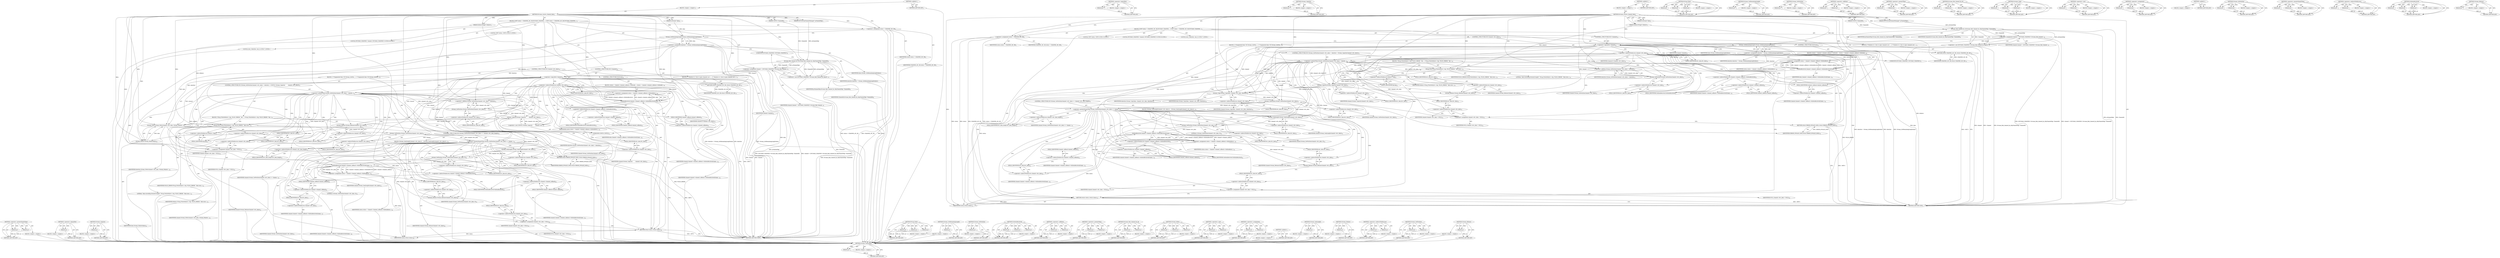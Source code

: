 digraph "Stream_Release" {
vulnerable_238 [label=<(METHOD,&lt;operator&gt;.greaterEqualsThan)>];
vulnerable_239 [label=<(PARAM,p1)>];
vulnerable_240 [label=<(PARAM,p2)>];
vulnerable_241 [label=<(BLOCK,&lt;empty&gt;,&lt;empty&gt;)>];
vulnerable_242 [label=<(METHOD_RETURN,ANY)>];
vulnerable_191 [label=<(METHOD,&lt;operator&gt;.logicalNot)>];
vulnerable_192 [label=<(PARAM,p1)>];
vulnerable_193 [label=<(BLOCK,&lt;empty&gt;,&lt;empty&gt;)>];
vulnerable_194 [label=<(METHOD_RETURN,ANY)>];
vulnerable_214 [label=<(METHOD,Stream_Capacity)>];
vulnerable_215 [label=<(PARAM,p1)>];
vulnerable_216 [label=<(BLOCK,&lt;empty&gt;,&lt;empty&gt;)>];
vulnerable_217 [label=<(METHOD_RETURN,ANY)>];
vulnerable_6 [label=<(METHOD,&lt;global&gt;)<SUB>1</SUB>>];
vulnerable_7 [label=<(BLOCK,&lt;empty&gt;,&lt;empty&gt;)<SUB>1</SUB>>];
vulnerable_8 [label=<(METHOD,dvcman_receive_channel_data)<SUB>1</SUB>>];
vulnerable_9 [label=<(PARAM,drdynvcPlugin* drdynvc)<SUB>1</SUB>>];
vulnerable_10 [label=<(PARAM,IWTSVirtualChannelManager* pChannelMgr)<SUB>2</SUB>>];
vulnerable_11 [label=<(PARAM,UINT32 ChannelId)<SUB>3</SUB>>];
vulnerable_12 [label=<(PARAM,wStream* data)<SUB>3</SUB>>];
vulnerable_13 [label=<(BLOCK,{
	UINT status = CHANNEL_RC_OK;
	DVCMAN_CHANNEL...,{
	UINT status = CHANNEL_RC_OK;
	DVCMAN_CHANNEL...)<SUB>4</SUB>>];
vulnerable_14 [label="<(LOCAL,UINT status: UINT)<SUB>5</SUB>>"];
vulnerable_15 [label=<(&lt;operator&gt;.assignment,status = CHANNEL_RC_OK)<SUB>5</SUB>>];
vulnerable_16 [label=<(IDENTIFIER,status,status = CHANNEL_RC_OK)<SUB>5</SUB>>];
vulnerable_17 [label=<(IDENTIFIER,CHANNEL_RC_OK,status = CHANNEL_RC_OK)<SUB>5</SUB>>];
vulnerable_18 [label="<(LOCAL,DVCMAN_CHANNEL* channel: DVCMAN_CHANNEL*)<SUB>6</SUB>>"];
vulnerable_19 [label="<(LOCAL,size_t dataSize: size_t)<SUB>7</SUB>>"];
vulnerable_20 [label=<(&lt;operator&gt;.assignment,dataSize = Stream_GetRemainingLength(data))<SUB>7</SUB>>];
vulnerable_21 [label=<(IDENTIFIER,dataSize,dataSize = Stream_GetRemainingLength(data))<SUB>7</SUB>>];
vulnerable_22 [label=<(Stream_GetRemainingLength,Stream_GetRemainingLength(data))<SUB>7</SUB>>];
vulnerable_23 [label=<(IDENTIFIER,data,Stream_GetRemainingLength(data))<SUB>7</SUB>>];
vulnerable_24 [label=<(&lt;operator&gt;.assignment,channel = (DVCMAN_CHANNEL*) dvcman_find_channel...)<SUB>8</SUB>>];
vulnerable_25 [label=<(IDENTIFIER,channel,channel = (DVCMAN_CHANNEL*) dvcman_find_channel...)<SUB>8</SUB>>];
vulnerable_26 [label=<(&lt;operator&gt;.cast,(DVCMAN_CHANNEL*) dvcman_find_channel_by_id(pCh...)<SUB>8</SUB>>];
vulnerable_27 [label=<(UNKNOWN,DVCMAN_CHANNEL*,DVCMAN_CHANNEL*)<SUB>8</SUB>>];
vulnerable_28 [label=<(dvcman_find_channel_by_id,dvcman_find_channel_by_id(pChannelMgr, ChannelId))<SUB>8</SUB>>];
vulnerable_29 [label=<(IDENTIFIER,pChannelMgr,dvcman_find_channel_by_id(pChannelMgr, ChannelId))<SUB>8</SUB>>];
vulnerable_30 [label=<(IDENTIFIER,ChannelId,dvcman_find_channel_by_id(pChannelMgr, ChannelId))<SUB>8</SUB>>];
vulnerable_31 [label=<(CONTROL_STRUCTURE,IF,if (!channel))<SUB>10</SUB>>];
vulnerable_32 [label=<(&lt;operator&gt;.logicalNot,!channel)<SUB>10</SUB>>];
vulnerable_33 [label=<(IDENTIFIER,channel,!channel)<SUB>10</SUB>>];
vulnerable_34 [label=<(BLOCK,{
		/* Windows 8.1 tries to open channels not c...,{
		/* Windows 8.1 tries to open channels not c...)<SUB>11</SUB>>];
vulnerable_35 [label=<(RETURN,return CHANNEL_RC_OK;,return CHANNEL_RC_OK;)<SUB>15</SUB>>];
vulnerable_36 [label=<(IDENTIFIER,CHANNEL_RC_OK,return CHANNEL_RC_OK;)<SUB>15</SUB>>];
vulnerable_37 [label=<(CONTROL_STRUCTURE,IF,if (channel-&gt;dvc_data))<SUB>18</SUB>>];
vulnerable_38 [label=<(&lt;operator&gt;.indirectFieldAccess,channel-&gt;dvc_data)<SUB>18</SUB>>];
vulnerable_39 [label=<(IDENTIFIER,channel,if (channel-&gt;dvc_data))<SUB>18</SUB>>];
vulnerable_40 [label=<(FIELD_IDENTIFIER,dvc_data,dvc_data)<SUB>18</SUB>>];
vulnerable_41 [label=<(BLOCK,{
 		/* Fragmented data */
		if (Stream_GetPosi...,{
 		/* Fragmented data */
		if (Stream_GetPosi...)<SUB>19</SUB>>];
vulnerable_42 [label=<(CONTROL_STRUCTURE,IF,if (Stream_GetPosition(channel-&gt;dvc_data) + dataSize &gt; (UINT32) Stream_Capacity(
		        channel-&gt;dvc_data)))<SUB>21</SUB>>];
vulnerable_43 [label=<(&lt;operator&gt;.greaterThan,Stream_GetPosition(channel-&gt;dvc_data) + dataSiz...)<SUB>21</SUB>>];
vulnerable_44 [label=<(&lt;operator&gt;.addition,Stream_GetPosition(channel-&gt;dvc_data) + dataSize)<SUB>21</SUB>>];
vulnerable_45 [label=<(Stream_GetPosition,Stream_GetPosition(channel-&gt;dvc_data))<SUB>21</SUB>>];
vulnerable_46 [label=<(&lt;operator&gt;.indirectFieldAccess,channel-&gt;dvc_data)<SUB>21</SUB>>];
vulnerable_47 [label=<(IDENTIFIER,channel,Stream_GetPosition(channel-&gt;dvc_data))<SUB>21</SUB>>];
vulnerable_48 [label=<(FIELD_IDENTIFIER,dvc_data,dvc_data)<SUB>21</SUB>>];
vulnerable_49 [label=<(IDENTIFIER,dataSize,Stream_GetPosition(channel-&gt;dvc_data) + dataSize)<SUB>21</SUB>>];
vulnerable_50 [label=<(&lt;operator&gt;.cast,(UINT32) Stream_Capacity(
		        channel-&gt;dv...)<SUB>21</SUB>>];
vulnerable_51 [label=<(UNKNOWN,UINT32,UINT32)<SUB>21</SUB>>];
vulnerable_52 [label=<(Stream_Capacity,Stream_Capacity(
		        channel-&gt;dvc_data))<SUB>21</SUB>>];
vulnerable_53 [label=<(&lt;operator&gt;.indirectFieldAccess,channel-&gt;dvc_data)<SUB>22</SUB>>];
vulnerable_54 [label=<(IDENTIFIER,channel,Stream_Capacity(
		        channel-&gt;dvc_data))<SUB>22</SUB>>];
vulnerable_55 [label=<(FIELD_IDENTIFIER,dvc_data,dvc_data)<SUB>22</SUB>>];
vulnerable_56 [label=<(BLOCK,{
 			WLog_Print(drdynvc-&gt;log, WLOG_ERROR, &quot;dat...,{
 			WLog_Print(drdynvc-&gt;log, WLOG_ERROR, &quot;dat...)<SUB>23</SUB>>];
vulnerable_57 [label=<(WLog_Print,WLog_Print(drdynvc-&gt;log, WLOG_ERROR, &quot;data exce...)<SUB>24</SUB>>];
vulnerable_58 [label=<(&lt;operator&gt;.indirectFieldAccess,drdynvc-&gt;log)<SUB>24</SUB>>];
vulnerable_59 [label=<(IDENTIFIER,drdynvc,WLog_Print(drdynvc-&gt;log, WLOG_ERROR, &quot;data exce...)<SUB>24</SUB>>];
vulnerable_60 [label=<(FIELD_IDENTIFIER,log,log)<SUB>24</SUB>>];
vulnerable_61 [label=<(IDENTIFIER,WLOG_ERROR,WLog_Print(drdynvc-&gt;log, WLOG_ERROR, &quot;data exce...)<SUB>24</SUB>>];
vulnerable_62 [label=<(LITERAL,&quot;data exceeding declared length!&quot;,WLog_Print(drdynvc-&gt;log, WLOG_ERROR, &quot;data exce...)<SUB>24</SUB>>];
vulnerable_63 [label=<(Stream_Release,Stream_Release(channel-&gt;dvc_data))<SUB>25</SUB>>];
vulnerable_64 [label=<(&lt;operator&gt;.indirectFieldAccess,channel-&gt;dvc_data)<SUB>25</SUB>>];
vulnerable_65 [label=<(IDENTIFIER,channel,Stream_Release(channel-&gt;dvc_data))<SUB>25</SUB>>];
vulnerable_66 [label=<(FIELD_IDENTIFIER,dvc_data,dvc_data)<SUB>25</SUB>>];
vulnerable_67 [label=<(&lt;operator&gt;.assignment,channel-&gt;dvc_data = NULL)<SUB>26</SUB>>];
vulnerable_68 [label=<(&lt;operator&gt;.indirectFieldAccess,channel-&gt;dvc_data)<SUB>26</SUB>>];
vulnerable_69 [label=<(IDENTIFIER,channel,channel-&gt;dvc_data = NULL)<SUB>26</SUB>>];
vulnerable_70 [label=<(FIELD_IDENTIFIER,dvc_data,dvc_data)<SUB>26</SUB>>];
vulnerable_71 [label=<(IDENTIFIER,NULL,channel-&gt;dvc_data = NULL)<SUB>26</SUB>>];
vulnerable_72 [label=<(RETURN,return ERROR_INVALID_DATA;,return ERROR_INVALID_DATA;)<SUB>27</SUB>>];
vulnerable_73 [label=<(IDENTIFIER,ERROR_INVALID_DATA,return ERROR_INVALID_DATA;)<SUB>27</SUB>>];
vulnerable_74 [label=<(Stream_Write,Stream_Write(channel-&gt;dvc_data, Stream_Pointer(...)<SUB>30</SUB>>];
vulnerable_75 [label=<(&lt;operator&gt;.indirectFieldAccess,channel-&gt;dvc_data)<SUB>30</SUB>>];
vulnerable_76 [label=<(IDENTIFIER,channel,Stream_Write(channel-&gt;dvc_data, Stream_Pointer(...)<SUB>30</SUB>>];
vulnerable_77 [label=<(FIELD_IDENTIFIER,dvc_data,dvc_data)<SUB>30</SUB>>];
vulnerable_78 [label=<(Stream_Pointer,Stream_Pointer(data))<SUB>30</SUB>>];
vulnerable_79 [label=<(IDENTIFIER,data,Stream_Pointer(data))<SUB>30</SUB>>];
vulnerable_80 [label=<(IDENTIFIER,dataSize,Stream_Write(channel-&gt;dvc_data, Stream_Pointer(...)<SUB>30</SUB>>];
vulnerable_81 [label=<(CONTROL_STRUCTURE,IF,if (Stream_GetPosition(channel-&gt;dvc_data) &gt;= channel-&gt;dvc_data_length))<SUB>32</SUB>>];
vulnerable_82 [label=<(&lt;operator&gt;.greaterEqualsThan,Stream_GetPosition(channel-&gt;dvc_data) &gt;= channe...)<SUB>32</SUB>>];
vulnerable_83 [label=<(Stream_GetPosition,Stream_GetPosition(channel-&gt;dvc_data))<SUB>32</SUB>>];
vulnerable_84 [label=<(&lt;operator&gt;.indirectFieldAccess,channel-&gt;dvc_data)<SUB>32</SUB>>];
vulnerable_85 [label=<(IDENTIFIER,channel,Stream_GetPosition(channel-&gt;dvc_data))<SUB>32</SUB>>];
vulnerable_86 [label=<(FIELD_IDENTIFIER,dvc_data,dvc_data)<SUB>32</SUB>>];
vulnerable_87 [label=<(&lt;operator&gt;.indirectFieldAccess,channel-&gt;dvc_data_length)<SUB>32</SUB>>];
vulnerable_88 [label=<(IDENTIFIER,channel,Stream_GetPosition(channel-&gt;dvc_data) &gt;= channe...)<SUB>32</SUB>>];
vulnerable_89 [label=<(FIELD_IDENTIFIER,dvc_data_length,dvc_data_length)<SUB>32</SUB>>];
vulnerable_90 [label=<(BLOCK,{
			Stream_SealLength(channel-&gt;dvc_data);
			S...,{
			Stream_SealLength(channel-&gt;dvc_data);
			S...)<SUB>33</SUB>>];
vulnerable_91 [label=<(Stream_SealLength,Stream_SealLength(channel-&gt;dvc_data))<SUB>34</SUB>>];
vulnerable_92 [label=<(&lt;operator&gt;.indirectFieldAccess,channel-&gt;dvc_data)<SUB>34</SUB>>];
vulnerable_93 [label=<(IDENTIFIER,channel,Stream_SealLength(channel-&gt;dvc_data))<SUB>34</SUB>>];
vulnerable_94 [label=<(FIELD_IDENTIFIER,dvc_data,dvc_data)<SUB>34</SUB>>];
vulnerable_95 [label=<(Stream_SetPosition,Stream_SetPosition(channel-&gt;dvc_data, 0))<SUB>35</SUB>>];
vulnerable_96 [label=<(&lt;operator&gt;.indirectFieldAccess,channel-&gt;dvc_data)<SUB>35</SUB>>];
vulnerable_97 [label=<(IDENTIFIER,channel,Stream_SetPosition(channel-&gt;dvc_data, 0))<SUB>35</SUB>>];
vulnerable_98 [label=<(FIELD_IDENTIFIER,dvc_data,dvc_data)<SUB>35</SUB>>];
vulnerable_99 [label=<(LITERAL,0,Stream_SetPosition(channel-&gt;dvc_data, 0))<SUB>35</SUB>>];
vulnerable_100 [label=<(&lt;operator&gt;.assignment,status = channel-&gt;channel_callback-&gt;OnDataRecei...)<SUB>36</SUB>>];
vulnerable_101 [label=<(IDENTIFIER,status,status = channel-&gt;channel_callback-&gt;OnDataRecei...)<SUB>36</SUB>>];
vulnerable_102 [label=<(OnDataReceived,channel-&gt;channel_callback-&gt;OnDataReceived(chann...)<SUB>36</SUB>>];
vulnerable_103 [label=<(&lt;operator&gt;.indirectFieldAccess,channel-&gt;channel_callback-&gt;OnDataReceived)<SUB>36</SUB>>];
vulnerable_104 [label=<(&lt;operator&gt;.indirectFieldAccess,channel-&gt;channel_callback)<SUB>36</SUB>>];
vulnerable_105 [label=<(IDENTIFIER,channel,channel-&gt;channel_callback-&gt;OnDataReceived(chann...)<SUB>36</SUB>>];
vulnerable_106 [label=<(FIELD_IDENTIFIER,channel_callback,channel_callback)<SUB>36</SUB>>];
vulnerable_107 [label=<(FIELD_IDENTIFIER,OnDataReceived,OnDataReceived)<SUB>36</SUB>>];
vulnerable_108 [label=<(&lt;operator&gt;.indirectFieldAccess,channel-&gt;channel_callback)<SUB>36</SUB>>];
vulnerable_109 [label=<(IDENTIFIER,channel,channel-&gt;channel_callback-&gt;OnDataReceived(chann...)<SUB>36</SUB>>];
vulnerable_110 [label=<(FIELD_IDENTIFIER,channel_callback,channel_callback)<SUB>36</SUB>>];
vulnerable_111 [label=<(&lt;operator&gt;.indirectFieldAccess,channel-&gt;dvc_data)<SUB>37</SUB>>];
vulnerable_112 [label=<(IDENTIFIER,channel,channel-&gt;channel_callback-&gt;OnDataReceived(chann...)<SUB>37</SUB>>];
vulnerable_113 [label=<(FIELD_IDENTIFIER,dvc_data,dvc_data)<SUB>37</SUB>>];
vulnerable_114 [label=<(Stream_Release,Stream_Release(channel-&gt;dvc_data))<SUB>38</SUB>>];
vulnerable_115 [label=<(&lt;operator&gt;.indirectFieldAccess,channel-&gt;dvc_data)<SUB>38</SUB>>];
vulnerable_116 [label=<(IDENTIFIER,channel,Stream_Release(channel-&gt;dvc_data))<SUB>38</SUB>>];
vulnerable_117 [label=<(FIELD_IDENTIFIER,dvc_data,dvc_data)<SUB>38</SUB>>];
vulnerable_118 [label=<(&lt;operator&gt;.assignment,channel-&gt;dvc_data = NULL)<SUB>39</SUB>>];
vulnerable_119 [label=<(&lt;operator&gt;.indirectFieldAccess,channel-&gt;dvc_data)<SUB>39</SUB>>];
vulnerable_120 [label=<(IDENTIFIER,channel,channel-&gt;dvc_data = NULL)<SUB>39</SUB>>];
vulnerable_121 [label=<(FIELD_IDENTIFIER,dvc_data,dvc_data)<SUB>39</SUB>>];
vulnerable_122 [label=<(IDENTIFIER,NULL,channel-&gt;dvc_data = NULL)<SUB>39</SUB>>];
vulnerable_123 [label=<(CONTROL_STRUCTURE,ELSE,else)<SUB>43</SUB>>];
vulnerable_124 [label=<(BLOCK,{
		status = channel-&gt;channel_callback-&gt;OnDataR...,{
		status = channel-&gt;channel_callback-&gt;OnDataR...)<SUB>43</SUB>>];
vulnerable_125 [label=<(&lt;operator&gt;.assignment,status = channel-&gt;channel_callback-&gt;OnDataRecei...)<SUB>44</SUB>>];
vulnerable_126 [label=<(IDENTIFIER,status,status = channel-&gt;channel_callback-&gt;OnDataRecei...)<SUB>44</SUB>>];
vulnerable_127 [label=<(OnDataReceived,channel-&gt;channel_callback-&gt;OnDataReceived(chann...)<SUB>44</SUB>>];
vulnerable_128 [label=<(&lt;operator&gt;.indirectFieldAccess,channel-&gt;channel_callback-&gt;OnDataReceived)<SUB>44</SUB>>];
vulnerable_129 [label=<(&lt;operator&gt;.indirectFieldAccess,channel-&gt;channel_callback)<SUB>44</SUB>>];
vulnerable_130 [label=<(IDENTIFIER,channel,channel-&gt;channel_callback-&gt;OnDataReceived(chann...)<SUB>44</SUB>>];
vulnerable_131 [label=<(FIELD_IDENTIFIER,channel_callback,channel_callback)<SUB>44</SUB>>];
vulnerable_132 [label=<(FIELD_IDENTIFIER,OnDataReceived,OnDataReceived)<SUB>44</SUB>>];
vulnerable_133 [label=<(&lt;operator&gt;.indirectFieldAccess,channel-&gt;channel_callback)<SUB>44</SUB>>];
vulnerable_134 [label=<(IDENTIFIER,channel,channel-&gt;channel_callback-&gt;OnDataReceived(chann...)<SUB>44</SUB>>];
vulnerable_135 [label=<(FIELD_IDENTIFIER,channel_callback,channel_callback)<SUB>44</SUB>>];
vulnerable_136 [label=<(IDENTIFIER,data,channel-&gt;channel_callback-&gt;OnDataReceived(chann...)<SUB>45</SUB>>];
vulnerable_137 [label=<(RETURN,return status;,return status;)<SUB>48</SUB>>];
vulnerable_138 [label=<(IDENTIFIER,status,return status;)<SUB>48</SUB>>];
vulnerable_139 [label=<(METHOD_RETURN,UINT)<SUB>1</SUB>>];
vulnerable_141 [label=<(METHOD_RETURN,ANY)<SUB>1</SUB>>];
vulnerable_218 [label=<(METHOD,WLog_Print)>];
vulnerable_219 [label=<(PARAM,p1)>];
vulnerable_220 [label=<(PARAM,p2)>];
vulnerable_221 [label=<(PARAM,p3)>];
vulnerable_222 [label=<(BLOCK,&lt;empty&gt;,&lt;empty&gt;)>];
vulnerable_223 [label=<(METHOD_RETURN,ANY)>];
vulnerable_177 [label=<(METHOD,Stream_GetRemainingLength)>];
vulnerable_178 [label=<(PARAM,p1)>];
vulnerable_179 [label=<(BLOCK,&lt;empty&gt;,&lt;empty&gt;)>];
vulnerable_180 [label=<(METHOD_RETURN,ANY)>];
vulnerable_210 [label=<(METHOD,Stream_GetPosition)>];
vulnerable_211 [label=<(PARAM,p1)>];
vulnerable_212 [label=<(BLOCK,&lt;empty&gt;,&lt;empty&gt;)>];
vulnerable_213 [label=<(METHOD_RETURN,ANY)>];
vulnerable_252 [label=<(METHOD,OnDataReceived)>];
vulnerable_253 [label=<(PARAM,p1)>];
vulnerable_254 [label=<(PARAM,p2)>];
vulnerable_255 [label=<(PARAM,p3)>];
vulnerable_256 [label=<(BLOCK,&lt;empty&gt;,&lt;empty&gt;)>];
vulnerable_257 [label=<(METHOD_RETURN,ANY)>];
vulnerable_205 [label=<(METHOD,&lt;operator&gt;.addition)>];
vulnerable_206 [label=<(PARAM,p1)>];
vulnerable_207 [label=<(PARAM,p2)>];
vulnerable_208 [label=<(BLOCK,&lt;empty&gt;,&lt;empty&gt;)>];
vulnerable_209 [label=<(METHOD_RETURN,ANY)>];
vulnerable_200 [label=<(METHOD,&lt;operator&gt;.greaterThan)>];
vulnerable_201 [label=<(PARAM,p1)>];
vulnerable_202 [label=<(PARAM,p2)>];
vulnerable_203 [label=<(BLOCK,&lt;empty&gt;,&lt;empty&gt;)>];
vulnerable_204 [label=<(METHOD_RETURN,ANY)>];
vulnerable_186 [label=<(METHOD,dvcman_find_channel_by_id)>];
vulnerable_187 [label=<(PARAM,p1)>];
vulnerable_188 [label=<(PARAM,p2)>];
vulnerable_189 [label=<(BLOCK,&lt;empty&gt;,&lt;empty&gt;)>];
vulnerable_190 [label=<(METHOD_RETURN,ANY)>];
vulnerable_228 [label=<(METHOD,Stream_Write)>];
vulnerable_229 [label=<(PARAM,p1)>];
vulnerable_230 [label=<(PARAM,p2)>];
vulnerable_231 [label=<(PARAM,p3)>];
vulnerable_232 [label=<(BLOCK,&lt;empty&gt;,&lt;empty&gt;)>];
vulnerable_233 [label=<(METHOD_RETURN,ANY)>];
vulnerable_181 [label=<(METHOD,&lt;operator&gt;.cast)>];
vulnerable_182 [label=<(PARAM,p1)>];
vulnerable_183 [label=<(PARAM,p2)>];
vulnerable_184 [label=<(BLOCK,&lt;empty&gt;,&lt;empty&gt;)>];
vulnerable_185 [label=<(METHOD_RETURN,ANY)>];
vulnerable_172 [label=<(METHOD,&lt;operator&gt;.assignment)>];
vulnerable_173 [label=<(PARAM,p1)>];
vulnerable_174 [label=<(PARAM,p2)>];
vulnerable_175 [label=<(BLOCK,&lt;empty&gt;,&lt;empty&gt;)>];
vulnerable_176 [label=<(METHOD_RETURN,ANY)>];
vulnerable_166 [label=<(METHOD,&lt;global&gt;)<SUB>1</SUB>>];
vulnerable_167 [label=<(BLOCK,&lt;empty&gt;,&lt;empty&gt;)>];
vulnerable_168 [label=<(METHOD_RETURN,ANY)>];
vulnerable_243 [label=<(METHOD,Stream_SealLength)>];
vulnerable_244 [label=<(PARAM,p1)>];
vulnerable_245 [label=<(BLOCK,&lt;empty&gt;,&lt;empty&gt;)>];
vulnerable_246 [label=<(METHOD_RETURN,ANY)>];
vulnerable_234 [label=<(METHOD,Stream_Pointer)>];
vulnerable_235 [label=<(PARAM,p1)>];
vulnerable_236 [label=<(BLOCK,&lt;empty&gt;,&lt;empty&gt;)>];
vulnerable_237 [label=<(METHOD_RETURN,ANY)>];
vulnerable_195 [label=<(METHOD,&lt;operator&gt;.indirectFieldAccess)>];
vulnerable_196 [label=<(PARAM,p1)>];
vulnerable_197 [label=<(PARAM,p2)>];
vulnerable_198 [label=<(BLOCK,&lt;empty&gt;,&lt;empty&gt;)>];
vulnerable_199 [label=<(METHOD_RETURN,ANY)>];
vulnerable_247 [label=<(METHOD,Stream_SetPosition)>];
vulnerable_248 [label=<(PARAM,p1)>];
vulnerable_249 [label=<(PARAM,p2)>];
vulnerable_250 [label=<(BLOCK,&lt;empty&gt;,&lt;empty&gt;)>];
vulnerable_251 [label=<(METHOD_RETURN,ANY)>];
vulnerable_224 [label=<(METHOD,Stream_Release)>];
vulnerable_225 [label=<(PARAM,p1)>];
vulnerable_226 [label=<(BLOCK,&lt;empty&gt;,&lt;empty&gt;)>];
vulnerable_227 [label=<(METHOD_RETURN,ANY)>];
fixed_236 [label=<(METHOD,Stream_SealLength)>];
fixed_237 [label=<(PARAM,p1)>];
fixed_238 [label=<(BLOCK,&lt;empty&gt;,&lt;empty&gt;)>];
fixed_239 [label=<(METHOD_RETURN,ANY)>];
fixed_188 [label=<(METHOD,&lt;operator&gt;.logicalNot)>];
fixed_189 [label=<(PARAM,p1)>];
fixed_190 [label=<(BLOCK,&lt;empty&gt;,&lt;empty&gt;)>];
fixed_191 [label=<(METHOD_RETURN,ANY)>];
fixed_211 [label=<(METHOD,Stream_Capacity)>];
fixed_212 [label=<(PARAM,p1)>];
fixed_213 [label=<(BLOCK,&lt;empty&gt;,&lt;empty&gt;)>];
fixed_214 [label=<(METHOD_RETURN,ANY)>];
fixed_6 [label=<(METHOD,&lt;global&gt;)<SUB>1</SUB>>];
fixed_7 [label=<(BLOCK,&lt;empty&gt;,&lt;empty&gt;)<SUB>1</SUB>>];
fixed_8 [label=<(METHOD,dvcman_receive_channel_data)<SUB>1</SUB>>];
fixed_9 [label=<(PARAM,drdynvcPlugin* drdynvc)<SUB>1</SUB>>];
fixed_10 [label=<(PARAM,IWTSVirtualChannelManager* pChannelMgr)<SUB>2</SUB>>];
fixed_11 [label=<(PARAM,UINT32 ChannelId)<SUB>3</SUB>>];
fixed_12 [label=<(PARAM,wStream* data)<SUB>3</SUB>>];
fixed_13 [label=<(BLOCK,{
	UINT status = CHANNEL_RC_OK;
	DVCMAN_CHANNEL...,{
	UINT status = CHANNEL_RC_OK;
	DVCMAN_CHANNEL...)<SUB>4</SUB>>];
fixed_14 [label="<(LOCAL,UINT status: UINT)<SUB>5</SUB>>"];
fixed_15 [label=<(&lt;operator&gt;.assignment,status = CHANNEL_RC_OK)<SUB>5</SUB>>];
fixed_16 [label=<(IDENTIFIER,status,status = CHANNEL_RC_OK)<SUB>5</SUB>>];
fixed_17 [label=<(IDENTIFIER,CHANNEL_RC_OK,status = CHANNEL_RC_OK)<SUB>5</SUB>>];
fixed_18 [label="<(LOCAL,DVCMAN_CHANNEL* channel: DVCMAN_CHANNEL*)<SUB>6</SUB>>"];
fixed_19 [label="<(LOCAL,size_t dataSize: size_t)<SUB>7</SUB>>"];
fixed_20 [label=<(&lt;operator&gt;.assignment,dataSize = Stream_GetRemainingLength(data))<SUB>7</SUB>>];
fixed_21 [label=<(IDENTIFIER,dataSize,dataSize = Stream_GetRemainingLength(data))<SUB>7</SUB>>];
fixed_22 [label=<(Stream_GetRemainingLength,Stream_GetRemainingLength(data))<SUB>7</SUB>>];
fixed_23 [label=<(IDENTIFIER,data,Stream_GetRemainingLength(data))<SUB>7</SUB>>];
fixed_24 [label=<(&lt;operator&gt;.assignment,channel = (DVCMAN_CHANNEL*) dvcman_find_channel...)<SUB>8</SUB>>];
fixed_25 [label=<(IDENTIFIER,channel,channel = (DVCMAN_CHANNEL*) dvcman_find_channel...)<SUB>8</SUB>>];
fixed_26 [label=<(&lt;operator&gt;.cast,(DVCMAN_CHANNEL*) dvcman_find_channel_by_id(pCh...)<SUB>8</SUB>>];
fixed_27 [label=<(UNKNOWN,DVCMAN_CHANNEL*,DVCMAN_CHANNEL*)<SUB>8</SUB>>];
fixed_28 [label=<(dvcman_find_channel_by_id,dvcman_find_channel_by_id(pChannelMgr, ChannelId))<SUB>8</SUB>>];
fixed_29 [label=<(IDENTIFIER,pChannelMgr,dvcman_find_channel_by_id(pChannelMgr, ChannelId))<SUB>8</SUB>>];
fixed_30 [label=<(IDENTIFIER,ChannelId,dvcman_find_channel_by_id(pChannelMgr, ChannelId))<SUB>8</SUB>>];
fixed_31 [label=<(CONTROL_STRUCTURE,IF,if (!channel))<SUB>10</SUB>>];
fixed_32 [label=<(&lt;operator&gt;.logicalNot,!channel)<SUB>10</SUB>>];
fixed_33 [label=<(IDENTIFIER,channel,!channel)<SUB>10</SUB>>];
fixed_34 [label=<(BLOCK,{
		/* Windows 8.1 tries to open channels not c...,{
		/* Windows 8.1 tries to open channels not c...)<SUB>11</SUB>>];
fixed_35 [label=<(RETURN,return CHANNEL_RC_OK;,return CHANNEL_RC_OK;)<SUB>15</SUB>>];
fixed_36 [label=<(IDENTIFIER,CHANNEL_RC_OK,return CHANNEL_RC_OK;)<SUB>15</SUB>>];
fixed_37 [label=<(CONTROL_STRUCTURE,IF,if (channel-&gt;dvc_data))<SUB>18</SUB>>];
fixed_38 [label=<(&lt;operator&gt;.indirectFieldAccess,channel-&gt;dvc_data)<SUB>18</SUB>>];
fixed_39 [label=<(IDENTIFIER,channel,if (channel-&gt;dvc_data))<SUB>18</SUB>>];
fixed_40 [label=<(FIELD_IDENTIFIER,dvc_data,dvc_data)<SUB>18</SUB>>];
fixed_41 [label=<(BLOCK,{
 		/* Fragmented data */
		if (Stream_GetPosi...,{
 		/* Fragmented data */
		if (Stream_GetPosi...)<SUB>19</SUB>>];
fixed_42 [label=<(CONTROL_STRUCTURE,IF,if (Stream_GetPosition(channel-&gt;dvc_data) + dataSize &gt; Stream_Capacity(channel-&gt;dvc_data)))<SUB>21</SUB>>];
fixed_43 [label=<(&lt;operator&gt;.greaterThan,Stream_GetPosition(channel-&gt;dvc_data) + dataSiz...)<SUB>21</SUB>>];
fixed_44 [label=<(&lt;operator&gt;.addition,Stream_GetPosition(channel-&gt;dvc_data) + dataSize)<SUB>21</SUB>>];
fixed_45 [label=<(Stream_GetPosition,Stream_GetPosition(channel-&gt;dvc_data))<SUB>21</SUB>>];
fixed_46 [label=<(&lt;operator&gt;.indirectFieldAccess,channel-&gt;dvc_data)<SUB>21</SUB>>];
fixed_47 [label=<(IDENTIFIER,channel,Stream_GetPosition(channel-&gt;dvc_data))<SUB>21</SUB>>];
fixed_48 [label=<(FIELD_IDENTIFIER,dvc_data,dvc_data)<SUB>21</SUB>>];
fixed_49 [label=<(IDENTIFIER,dataSize,Stream_GetPosition(channel-&gt;dvc_data) + dataSize)<SUB>21</SUB>>];
fixed_50 [label=<(Stream_Capacity,Stream_Capacity(channel-&gt;dvc_data))<SUB>21</SUB>>];
fixed_51 [label=<(&lt;operator&gt;.indirectFieldAccess,channel-&gt;dvc_data)<SUB>21</SUB>>];
fixed_52 [label=<(IDENTIFIER,channel,Stream_Capacity(channel-&gt;dvc_data))<SUB>21</SUB>>];
fixed_53 [label=<(FIELD_IDENTIFIER,dvc_data,dvc_data)<SUB>21</SUB>>];
fixed_54 [label=<(BLOCK,{
 			WLog_Print(drdynvc-&gt;log, WLOG_ERROR, &quot;dat...,{
 			WLog_Print(drdynvc-&gt;log, WLOG_ERROR, &quot;dat...)<SUB>22</SUB>>];
fixed_55 [label=<(WLog_Print,WLog_Print(drdynvc-&gt;log, WLOG_ERROR, &quot;data exce...)<SUB>23</SUB>>];
fixed_56 [label=<(&lt;operator&gt;.indirectFieldAccess,drdynvc-&gt;log)<SUB>23</SUB>>];
fixed_57 [label=<(IDENTIFIER,drdynvc,WLog_Print(drdynvc-&gt;log, WLOG_ERROR, &quot;data exce...)<SUB>23</SUB>>];
fixed_58 [label=<(FIELD_IDENTIFIER,log,log)<SUB>23</SUB>>];
fixed_59 [label=<(IDENTIFIER,WLOG_ERROR,WLog_Print(drdynvc-&gt;log, WLOG_ERROR, &quot;data exce...)<SUB>23</SUB>>];
fixed_60 [label=<(LITERAL,&quot;data exceeding declared length!&quot;,WLog_Print(drdynvc-&gt;log, WLOG_ERROR, &quot;data exce...)<SUB>23</SUB>>];
fixed_61 [label=<(Stream_Release,Stream_Release(channel-&gt;dvc_data))<SUB>24</SUB>>];
fixed_62 [label=<(&lt;operator&gt;.indirectFieldAccess,channel-&gt;dvc_data)<SUB>24</SUB>>];
fixed_63 [label=<(IDENTIFIER,channel,Stream_Release(channel-&gt;dvc_data))<SUB>24</SUB>>];
fixed_64 [label=<(FIELD_IDENTIFIER,dvc_data,dvc_data)<SUB>24</SUB>>];
fixed_65 [label=<(&lt;operator&gt;.assignment,channel-&gt;dvc_data = NULL)<SUB>25</SUB>>];
fixed_66 [label=<(&lt;operator&gt;.indirectFieldAccess,channel-&gt;dvc_data)<SUB>25</SUB>>];
fixed_67 [label=<(IDENTIFIER,channel,channel-&gt;dvc_data = NULL)<SUB>25</SUB>>];
fixed_68 [label=<(FIELD_IDENTIFIER,dvc_data,dvc_data)<SUB>25</SUB>>];
fixed_69 [label=<(IDENTIFIER,NULL,channel-&gt;dvc_data = NULL)<SUB>25</SUB>>];
fixed_70 [label=<(RETURN,return ERROR_INVALID_DATA;,return ERROR_INVALID_DATA;)<SUB>26</SUB>>];
fixed_71 [label=<(IDENTIFIER,ERROR_INVALID_DATA,return ERROR_INVALID_DATA;)<SUB>26</SUB>>];
fixed_72 [label=<(Stream_Copy,Stream_Copy(data, channel-&gt;dvc_data, dataSize))<SUB>29</SUB>>];
fixed_73 [label=<(IDENTIFIER,data,Stream_Copy(data, channel-&gt;dvc_data, dataSize))<SUB>29</SUB>>];
fixed_74 [label=<(&lt;operator&gt;.indirectFieldAccess,channel-&gt;dvc_data)<SUB>29</SUB>>];
fixed_75 [label=<(IDENTIFIER,channel,Stream_Copy(data, channel-&gt;dvc_data, dataSize))<SUB>29</SUB>>];
fixed_76 [label=<(FIELD_IDENTIFIER,dvc_data,dvc_data)<SUB>29</SUB>>];
fixed_77 [label=<(IDENTIFIER,dataSize,Stream_Copy(data, channel-&gt;dvc_data, dataSize))<SUB>29</SUB>>];
fixed_78 [label=<(CONTROL_STRUCTURE,IF,if (Stream_GetPosition(channel-&gt;dvc_data) &gt;= channel-&gt;dvc_data_length))<SUB>31</SUB>>];
fixed_79 [label=<(&lt;operator&gt;.greaterEqualsThan,Stream_GetPosition(channel-&gt;dvc_data) &gt;= channe...)<SUB>31</SUB>>];
fixed_80 [label=<(Stream_GetPosition,Stream_GetPosition(channel-&gt;dvc_data))<SUB>31</SUB>>];
fixed_81 [label=<(&lt;operator&gt;.indirectFieldAccess,channel-&gt;dvc_data)<SUB>31</SUB>>];
fixed_82 [label=<(IDENTIFIER,channel,Stream_GetPosition(channel-&gt;dvc_data))<SUB>31</SUB>>];
fixed_83 [label=<(FIELD_IDENTIFIER,dvc_data,dvc_data)<SUB>31</SUB>>];
fixed_84 [label=<(&lt;operator&gt;.indirectFieldAccess,channel-&gt;dvc_data_length)<SUB>31</SUB>>];
fixed_85 [label=<(IDENTIFIER,channel,Stream_GetPosition(channel-&gt;dvc_data) &gt;= channe...)<SUB>31</SUB>>];
fixed_86 [label=<(FIELD_IDENTIFIER,dvc_data_length,dvc_data_length)<SUB>31</SUB>>];
fixed_87 [label=<(BLOCK,{
			Stream_SealLength(channel-&gt;dvc_data);
			S...,{
			Stream_SealLength(channel-&gt;dvc_data);
			S...)<SUB>32</SUB>>];
fixed_88 [label=<(Stream_SealLength,Stream_SealLength(channel-&gt;dvc_data))<SUB>33</SUB>>];
fixed_89 [label=<(&lt;operator&gt;.indirectFieldAccess,channel-&gt;dvc_data)<SUB>33</SUB>>];
fixed_90 [label=<(IDENTIFIER,channel,Stream_SealLength(channel-&gt;dvc_data))<SUB>33</SUB>>];
fixed_91 [label=<(FIELD_IDENTIFIER,dvc_data,dvc_data)<SUB>33</SUB>>];
fixed_92 [label=<(Stream_SetPosition,Stream_SetPosition(channel-&gt;dvc_data, 0))<SUB>34</SUB>>];
fixed_93 [label=<(&lt;operator&gt;.indirectFieldAccess,channel-&gt;dvc_data)<SUB>34</SUB>>];
fixed_94 [label=<(IDENTIFIER,channel,Stream_SetPosition(channel-&gt;dvc_data, 0))<SUB>34</SUB>>];
fixed_95 [label=<(FIELD_IDENTIFIER,dvc_data,dvc_data)<SUB>34</SUB>>];
fixed_96 [label=<(LITERAL,0,Stream_SetPosition(channel-&gt;dvc_data, 0))<SUB>34</SUB>>];
fixed_97 [label=<(&lt;operator&gt;.assignment,status = channel-&gt;channel_callback-&gt;OnDataRecei...)<SUB>35</SUB>>];
fixed_98 [label=<(IDENTIFIER,status,status = channel-&gt;channel_callback-&gt;OnDataRecei...)<SUB>35</SUB>>];
fixed_99 [label=<(OnDataReceived,channel-&gt;channel_callback-&gt;OnDataReceived(chann...)<SUB>35</SUB>>];
fixed_100 [label=<(&lt;operator&gt;.indirectFieldAccess,channel-&gt;channel_callback-&gt;OnDataReceived)<SUB>35</SUB>>];
fixed_101 [label=<(&lt;operator&gt;.indirectFieldAccess,channel-&gt;channel_callback)<SUB>35</SUB>>];
fixed_102 [label=<(IDENTIFIER,channel,channel-&gt;channel_callback-&gt;OnDataReceived(chann...)<SUB>35</SUB>>];
fixed_103 [label=<(FIELD_IDENTIFIER,channel_callback,channel_callback)<SUB>35</SUB>>];
fixed_104 [label=<(FIELD_IDENTIFIER,OnDataReceived,OnDataReceived)<SUB>35</SUB>>];
fixed_105 [label=<(&lt;operator&gt;.indirectFieldAccess,channel-&gt;channel_callback)<SUB>35</SUB>>];
fixed_106 [label=<(IDENTIFIER,channel,channel-&gt;channel_callback-&gt;OnDataReceived(chann...)<SUB>35</SUB>>];
fixed_107 [label=<(FIELD_IDENTIFIER,channel_callback,channel_callback)<SUB>35</SUB>>];
fixed_108 [label=<(&lt;operator&gt;.indirectFieldAccess,channel-&gt;dvc_data)<SUB>36</SUB>>];
fixed_109 [label=<(IDENTIFIER,channel,channel-&gt;channel_callback-&gt;OnDataReceived(chann...)<SUB>36</SUB>>];
fixed_110 [label=<(FIELD_IDENTIFIER,dvc_data,dvc_data)<SUB>36</SUB>>];
fixed_111 [label=<(Stream_Release,Stream_Release(channel-&gt;dvc_data))<SUB>37</SUB>>];
fixed_112 [label=<(&lt;operator&gt;.indirectFieldAccess,channel-&gt;dvc_data)<SUB>37</SUB>>];
fixed_113 [label=<(IDENTIFIER,channel,Stream_Release(channel-&gt;dvc_data))<SUB>37</SUB>>];
fixed_114 [label=<(FIELD_IDENTIFIER,dvc_data,dvc_data)<SUB>37</SUB>>];
fixed_115 [label=<(&lt;operator&gt;.assignment,channel-&gt;dvc_data = NULL)<SUB>38</SUB>>];
fixed_116 [label=<(&lt;operator&gt;.indirectFieldAccess,channel-&gt;dvc_data)<SUB>38</SUB>>];
fixed_117 [label=<(IDENTIFIER,channel,channel-&gt;dvc_data = NULL)<SUB>38</SUB>>];
fixed_118 [label=<(FIELD_IDENTIFIER,dvc_data,dvc_data)<SUB>38</SUB>>];
fixed_119 [label=<(IDENTIFIER,NULL,channel-&gt;dvc_data = NULL)<SUB>38</SUB>>];
fixed_120 [label=<(CONTROL_STRUCTURE,ELSE,else)<SUB>42</SUB>>];
fixed_121 [label=<(BLOCK,{
		status = channel-&gt;channel_callback-&gt;OnDataR...,{
		status = channel-&gt;channel_callback-&gt;OnDataR...)<SUB>42</SUB>>];
fixed_122 [label=<(&lt;operator&gt;.assignment,status = channel-&gt;channel_callback-&gt;OnDataRecei...)<SUB>43</SUB>>];
fixed_123 [label=<(IDENTIFIER,status,status = channel-&gt;channel_callback-&gt;OnDataRecei...)<SUB>43</SUB>>];
fixed_124 [label=<(OnDataReceived,channel-&gt;channel_callback-&gt;OnDataReceived(chann...)<SUB>43</SUB>>];
fixed_125 [label=<(&lt;operator&gt;.indirectFieldAccess,channel-&gt;channel_callback-&gt;OnDataReceived)<SUB>43</SUB>>];
fixed_126 [label=<(&lt;operator&gt;.indirectFieldAccess,channel-&gt;channel_callback)<SUB>43</SUB>>];
fixed_127 [label=<(IDENTIFIER,channel,channel-&gt;channel_callback-&gt;OnDataReceived(chann...)<SUB>43</SUB>>];
fixed_128 [label=<(FIELD_IDENTIFIER,channel_callback,channel_callback)<SUB>43</SUB>>];
fixed_129 [label=<(FIELD_IDENTIFIER,OnDataReceived,OnDataReceived)<SUB>43</SUB>>];
fixed_130 [label=<(&lt;operator&gt;.indirectFieldAccess,channel-&gt;channel_callback)<SUB>43</SUB>>];
fixed_131 [label=<(IDENTIFIER,channel,channel-&gt;channel_callback-&gt;OnDataReceived(chann...)<SUB>43</SUB>>];
fixed_132 [label=<(FIELD_IDENTIFIER,channel_callback,channel_callback)<SUB>43</SUB>>];
fixed_133 [label=<(IDENTIFIER,data,channel-&gt;channel_callback-&gt;OnDataReceived(chann...)<SUB>44</SUB>>];
fixed_134 [label=<(RETURN,return status;,return status;)<SUB>47</SUB>>];
fixed_135 [label=<(IDENTIFIER,status,return status;)<SUB>47</SUB>>];
fixed_136 [label=<(METHOD_RETURN,UINT)<SUB>1</SUB>>];
fixed_138 [label=<(METHOD_RETURN,ANY)<SUB>1</SUB>>];
fixed_215 [label=<(METHOD,WLog_Print)>];
fixed_216 [label=<(PARAM,p1)>];
fixed_217 [label=<(PARAM,p2)>];
fixed_218 [label=<(PARAM,p3)>];
fixed_219 [label=<(BLOCK,&lt;empty&gt;,&lt;empty&gt;)>];
fixed_220 [label=<(METHOD_RETURN,ANY)>];
fixed_174 [label=<(METHOD,Stream_GetRemainingLength)>];
fixed_175 [label=<(PARAM,p1)>];
fixed_176 [label=<(BLOCK,&lt;empty&gt;,&lt;empty&gt;)>];
fixed_177 [label=<(METHOD_RETURN,ANY)>];
fixed_207 [label=<(METHOD,Stream_GetPosition)>];
fixed_208 [label=<(PARAM,p1)>];
fixed_209 [label=<(BLOCK,&lt;empty&gt;,&lt;empty&gt;)>];
fixed_210 [label=<(METHOD_RETURN,ANY)>];
fixed_202 [label=<(METHOD,&lt;operator&gt;.addition)>];
fixed_203 [label=<(PARAM,p1)>];
fixed_204 [label=<(PARAM,p2)>];
fixed_205 [label=<(BLOCK,&lt;empty&gt;,&lt;empty&gt;)>];
fixed_206 [label=<(METHOD_RETURN,ANY)>];
fixed_197 [label=<(METHOD,&lt;operator&gt;.greaterThan)>];
fixed_198 [label=<(PARAM,p1)>];
fixed_199 [label=<(PARAM,p2)>];
fixed_200 [label=<(BLOCK,&lt;empty&gt;,&lt;empty&gt;)>];
fixed_201 [label=<(METHOD_RETURN,ANY)>];
fixed_183 [label=<(METHOD,dvcman_find_channel_by_id)>];
fixed_184 [label=<(PARAM,p1)>];
fixed_185 [label=<(PARAM,p2)>];
fixed_186 [label=<(BLOCK,&lt;empty&gt;,&lt;empty&gt;)>];
fixed_187 [label=<(METHOD_RETURN,ANY)>];
fixed_225 [label=<(METHOD,Stream_Copy)>];
fixed_226 [label=<(PARAM,p1)>];
fixed_227 [label=<(PARAM,p2)>];
fixed_228 [label=<(PARAM,p3)>];
fixed_229 [label=<(BLOCK,&lt;empty&gt;,&lt;empty&gt;)>];
fixed_230 [label=<(METHOD_RETURN,ANY)>];
fixed_178 [label=<(METHOD,&lt;operator&gt;.cast)>];
fixed_179 [label=<(PARAM,p1)>];
fixed_180 [label=<(PARAM,p2)>];
fixed_181 [label=<(BLOCK,&lt;empty&gt;,&lt;empty&gt;)>];
fixed_182 [label=<(METHOD_RETURN,ANY)>];
fixed_169 [label=<(METHOD,&lt;operator&gt;.assignment)>];
fixed_170 [label=<(PARAM,p1)>];
fixed_171 [label=<(PARAM,p2)>];
fixed_172 [label=<(BLOCK,&lt;empty&gt;,&lt;empty&gt;)>];
fixed_173 [label=<(METHOD_RETURN,ANY)>];
fixed_163 [label=<(METHOD,&lt;global&gt;)<SUB>1</SUB>>];
fixed_164 [label=<(BLOCK,&lt;empty&gt;,&lt;empty&gt;)>];
fixed_165 [label=<(METHOD_RETURN,ANY)>];
fixed_240 [label=<(METHOD,Stream_SetPosition)>];
fixed_241 [label=<(PARAM,p1)>];
fixed_242 [label=<(PARAM,p2)>];
fixed_243 [label=<(BLOCK,&lt;empty&gt;,&lt;empty&gt;)>];
fixed_244 [label=<(METHOD_RETURN,ANY)>];
fixed_231 [label=<(METHOD,&lt;operator&gt;.greaterEqualsThan)>];
fixed_232 [label=<(PARAM,p1)>];
fixed_233 [label=<(PARAM,p2)>];
fixed_234 [label=<(BLOCK,&lt;empty&gt;,&lt;empty&gt;)>];
fixed_235 [label=<(METHOD_RETURN,ANY)>];
fixed_192 [label=<(METHOD,&lt;operator&gt;.indirectFieldAccess)>];
fixed_193 [label=<(PARAM,p1)>];
fixed_194 [label=<(PARAM,p2)>];
fixed_195 [label=<(BLOCK,&lt;empty&gt;,&lt;empty&gt;)>];
fixed_196 [label=<(METHOD_RETURN,ANY)>];
fixed_245 [label=<(METHOD,OnDataReceived)>];
fixed_246 [label=<(PARAM,p1)>];
fixed_247 [label=<(PARAM,p2)>];
fixed_248 [label=<(PARAM,p3)>];
fixed_249 [label=<(BLOCK,&lt;empty&gt;,&lt;empty&gt;)>];
fixed_250 [label=<(METHOD_RETURN,ANY)>];
fixed_221 [label=<(METHOD,Stream_Release)>];
fixed_222 [label=<(PARAM,p1)>];
fixed_223 [label=<(BLOCK,&lt;empty&gt;,&lt;empty&gt;)>];
fixed_224 [label=<(METHOD_RETURN,ANY)>];
vulnerable_238 -> vulnerable_239  [key=0, label="AST: "];
vulnerable_238 -> vulnerable_239  [key=1, label="DDG: "];
vulnerable_238 -> vulnerable_241  [key=0, label="AST: "];
vulnerable_238 -> vulnerable_240  [key=0, label="AST: "];
vulnerable_238 -> vulnerable_240  [key=1, label="DDG: "];
vulnerable_238 -> vulnerable_242  [key=0, label="AST: "];
vulnerable_238 -> vulnerable_242  [key=1, label="CFG: "];
vulnerable_239 -> vulnerable_242  [key=0, label="DDG: p1"];
vulnerable_240 -> vulnerable_242  [key=0, label="DDG: p2"];
vulnerable_241 -> fixed_236  [key=0];
vulnerable_242 -> fixed_236  [key=0];
vulnerable_191 -> vulnerable_192  [key=0, label="AST: "];
vulnerable_191 -> vulnerable_192  [key=1, label="DDG: "];
vulnerable_191 -> vulnerable_193  [key=0, label="AST: "];
vulnerable_191 -> vulnerable_194  [key=0, label="AST: "];
vulnerable_191 -> vulnerable_194  [key=1, label="CFG: "];
vulnerable_192 -> vulnerable_194  [key=0, label="DDG: p1"];
vulnerable_193 -> fixed_236  [key=0];
vulnerable_194 -> fixed_236  [key=0];
vulnerable_214 -> vulnerable_215  [key=0, label="AST: "];
vulnerable_214 -> vulnerable_215  [key=1, label="DDG: "];
vulnerable_214 -> vulnerable_216  [key=0, label="AST: "];
vulnerable_214 -> vulnerable_217  [key=0, label="AST: "];
vulnerable_214 -> vulnerable_217  [key=1, label="CFG: "];
vulnerable_215 -> vulnerable_217  [key=0, label="DDG: p1"];
vulnerable_216 -> fixed_236  [key=0];
vulnerable_217 -> fixed_236  [key=0];
vulnerable_6 -> vulnerable_7  [key=0, label="AST: "];
vulnerable_6 -> vulnerable_141  [key=0, label="AST: "];
vulnerable_6 -> vulnerable_141  [key=1, label="CFG: "];
vulnerable_7 -> vulnerable_8  [key=0, label="AST: "];
vulnerable_8 -> vulnerable_9  [key=0, label="AST: "];
vulnerable_8 -> vulnerable_9  [key=1, label="DDG: "];
vulnerable_8 -> vulnerable_10  [key=0, label="AST: "];
vulnerable_8 -> vulnerable_10  [key=1, label="DDG: "];
vulnerable_8 -> vulnerable_11  [key=0, label="AST: "];
vulnerable_8 -> vulnerable_11  [key=1, label="DDG: "];
vulnerable_8 -> vulnerable_12  [key=0, label="AST: "];
vulnerable_8 -> vulnerable_12  [key=1, label="DDG: "];
vulnerable_8 -> vulnerable_13  [key=0, label="AST: "];
vulnerable_8 -> vulnerable_139  [key=0, label="AST: "];
vulnerable_8 -> vulnerable_15  [key=0, label="CFG: "];
vulnerable_8 -> vulnerable_15  [key=1, label="DDG: "];
vulnerable_8 -> vulnerable_138  [key=0, label="DDG: "];
vulnerable_8 -> vulnerable_22  [key=0, label="DDG: "];
vulnerable_8 -> vulnerable_32  [key=0, label="DDG: "];
vulnerable_8 -> vulnerable_28  [key=0, label="DDG: "];
vulnerable_8 -> vulnerable_36  [key=0, label="DDG: "];
vulnerable_8 -> vulnerable_74  [key=0, label="DDG: "];
vulnerable_8 -> vulnerable_43  [key=0, label="DDG: "];
vulnerable_8 -> vulnerable_67  [key=0, label="DDG: "];
vulnerable_8 -> vulnerable_72  [key=0, label="DDG: "];
vulnerable_8 -> vulnerable_78  [key=0, label="DDG: "];
vulnerable_8 -> vulnerable_118  [key=0, label="DDG: "];
vulnerable_8 -> vulnerable_44  [key=0, label="DDG: "];
vulnerable_8 -> vulnerable_57  [key=0, label="DDG: "];
vulnerable_8 -> vulnerable_73  [key=0, label="DDG: "];
vulnerable_8 -> vulnerable_95  [key=0, label="DDG: "];
vulnerable_8 -> vulnerable_127  [key=0, label="DDG: "];
vulnerable_9 -> vulnerable_139  [key=0, label="DDG: drdynvc"];
vulnerable_9 -> vulnerable_57  [key=0, label="DDG: drdynvc"];
vulnerable_10 -> vulnerable_28  [key=0, label="DDG: pChannelMgr"];
vulnerable_11 -> vulnerable_28  [key=0, label="DDG: ChannelId"];
vulnerable_12 -> vulnerable_22  [key=0, label="DDG: data"];
vulnerable_13 -> vulnerable_14  [key=0, label="AST: "];
vulnerable_13 -> vulnerable_15  [key=0, label="AST: "];
vulnerable_13 -> vulnerable_18  [key=0, label="AST: "];
vulnerable_13 -> vulnerable_19  [key=0, label="AST: "];
vulnerable_13 -> vulnerable_20  [key=0, label="AST: "];
vulnerable_13 -> vulnerable_24  [key=0, label="AST: "];
vulnerable_13 -> vulnerable_31  [key=0, label="AST: "];
vulnerable_13 -> vulnerable_37  [key=0, label="AST: "];
vulnerable_13 -> vulnerable_137  [key=0, label="AST: "];
vulnerable_14 -> fixed_236  [key=0];
vulnerable_15 -> vulnerable_16  [key=0, label="AST: "];
vulnerable_15 -> vulnerable_17  [key=0, label="AST: "];
vulnerable_15 -> vulnerable_22  [key=0, label="CFG: "];
vulnerable_15 -> vulnerable_139  [key=0, label="DDG: status"];
vulnerable_15 -> vulnerable_139  [key=1, label="DDG: CHANNEL_RC_OK"];
vulnerable_15 -> vulnerable_139  [key=2, label="DDG: status = CHANNEL_RC_OK"];
vulnerable_15 -> vulnerable_138  [key=0, label="DDG: status"];
vulnerable_16 -> fixed_236  [key=0];
vulnerable_17 -> fixed_236  [key=0];
vulnerable_18 -> fixed_236  [key=0];
vulnerable_19 -> fixed_236  [key=0];
vulnerable_20 -> vulnerable_21  [key=0, label="AST: "];
vulnerable_20 -> vulnerable_22  [key=0, label="AST: "];
vulnerable_20 -> vulnerable_27  [key=0, label="CFG: "];
vulnerable_20 -> vulnerable_139  [key=0, label="DDG: dataSize"];
vulnerable_20 -> vulnerable_139  [key=1, label="DDG: Stream_GetRemainingLength(data)"];
vulnerable_20 -> vulnerable_139  [key=2, label="DDG: dataSize = Stream_GetRemainingLength(data)"];
vulnerable_20 -> vulnerable_74  [key=0, label="DDG: dataSize"];
vulnerable_20 -> vulnerable_43  [key=0, label="DDG: dataSize"];
vulnerable_20 -> vulnerable_44  [key=0, label="DDG: dataSize"];
vulnerable_21 -> fixed_236  [key=0];
vulnerable_22 -> vulnerable_23  [key=0, label="AST: "];
vulnerable_22 -> vulnerable_20  [key=0, label="CFG: "];
vulnerable_22 -> vulnerable_20  [key=1, label="DDG: data"];
vulnerable_22 -> vulnerable_139  [key=0, label="DDG: data"];
vulnerable_22 -> vulnerable_78  [key=0, label="DDG: data"];
vulnerable_22 -> vulnerable_127  [key=0, label="DDG: data"];
vulnerable_23 -> fixed_236  [key=0];
vulnerable_24 -> vulnerable_25  [key=0, label="AST: "];
vulnerable_24 -> vulnerable_26  [key=0, label="AST: "];
vulnerable_24 -> vulnerable_32  [key=0, label="CFG: "];
vulnerable_24 -> vulnerable_32  [key=1, label="DDG: channel"];
vulnerable_24 -> vulnerable_139  [key=0, label="DDG: (DVCMAN_CHANNEL*) dvcman_find_channel_by_id(pChannelMgr, ChannelId)"];
vulnerable_24 -> vulnerable_139  [key=1, label="DDG: channel = (DVCMAN_CHANNEL*) dvcman_find_channel_by_id(pChannelMgr, ChannelId)"];
vulnerable_25 -> fixed_236  [key=0];
vulnerable_26 -> vulnerable_27  [key=0, label="AST: "];
vulnerable_26 -> vulnerable_28  [key=0, label="AST: "];
vulnerable_26 -> vulnerable_24  [key=0, label="CFG: "];
vulnerable_26 -> vulnerable_139  [key=0, label="DDG: dvcman_find_channel_by_id(pChannelMgr, ChannelId)"];
vulnerable_27 -> vulnerable_28  [key=0, label="CFG: "];
vulnerable_28 -> vulnerable_29  [key=0, label="AST: "];
vulnerable_28 -> vulnerable_30  [key=0, label="AST: "];
vulnerable_28 -> vulnerable_26  [key=0, label="CFG: "];
vulnerable_28 -> vulnerable_26  [key=1, label="DDG: pChannelMgr"];
vulnerable_28 -> vulnerable_26  [key=2, label="DDG: ChannelId"];
vulnerable_28 -> vulnerable_139  [key=0, label="DDG: pChannelMgr"];
vulnerable_28 -> vulnerable_139  [key=1, label="DDG: ChannelId"];
vulnerable_28 -> vulnerable_24  [key=0, label="DDG: pChannelMgr"];
vulnerable_28 -> vulnerable_24  [key=1, label="DDG: ChannelId"];
vulnerable_29 -> fixed_236  [key=0];
vulnerable_30 -> fixed_236  [key=0];
vulnerable_31 -> vulnerable_32  [key=0, label="AST: "];
vulnerable_31 -> vulnerable_34  [key=0, label="AST: "];
vulnerable_32 -> vulnerable_33  [key=0, label="AST: "];
vulnerable_32 -> vulnerable_35  [key=0, label="CFG: "];
vulnerable_32 -> vulnerable_35  [key=1, label="CDG: "];
vulnerable_32 -> vulnerable_40  [key=0, label="CFG: "];
vulnerable_32 -> vulnerable_40  [key=1, label="CDG: "];
vulnerable_32 -> vulnerable_139  [key=0, label="DDG: channel"];
vulnerable_32 -> vulnerable_139  [key=1, label="DDG: !channel"];
vulnerable_32 -> vulnerable_74  [key=0, label="DDG: channel"];
vulnerable_32 -> vulnerable_82  [key=0, label="DDG: channel"];
vulnerable_32 -> vulnerable_63  [key=0, label="DDG: channel"];
vulnerable_32 -> vulnerable_83  [key=0, label="DDG: channel"];
vulnerable_32 -> vulnerable_91  [key=0, label="DDG: channel"];
vulnerable_32 -> vulnerable_95  [key=0, label="DDG: channel"];
vulnerable_32 -> vulnerable_114  [key=0, label="DDG: channel"];
vulnerable_32 -> vulnerable_127  [key=0, label="DDG: channel"];
vulnerable_32 -> vulnerable_45  [key=0, label="DDG: channel"];
vulnerable_32 -> vulnerable_52  [key=0, label="DDG: channel"];
vulnerable_32 -> vulnerable_102  [key=0, label="DDG: channel"];
vulnerable_32 -> vulnerable_38  [key=0, label="CDG: "];
vulnerable_33 -> fixed_236  [key=0];
vulnerable_34 -> vulnerable_35  [key=0, label="AST: "];
vulnerable_35 -> vulnerable_36  [key=0, label="AST: "];
vulnerable_35 -> vulnerable_139  [key=0, label="CFG: "];
vulnerable_35 -> vulnerable_139  [key=1, label="DDG: &lt;RET&gt;"];
vulnerable_36 -> vulnerable_35  [key=0, label="DDG: CHANNEL_RC_OK"];
vulnerable_37 -> vulnerable_38  [key=0, label="AST: "];
vulnerable_37 -> vulnerable_41  [key=0, label="AST: "];
vulnerable_37 -> vulnerable_123  [key=0, label="AST: "];
vulnerable_38 -> vulnerable_39  [key=0, label="AST: "];
vulnerable_38 -> vulnerable_40  [key=0, label="AST: "];
vulnerable_38 -> vulnerable_48  [key=0, label="CFG: "];
vulnerable_38 -> vulnerable_48  [key=1, label="CDG: "];
vulnerable_38 -> vulnerable_131  [key=0, label="CFG: "];
vulnerable_38 -> vulnerable_131  [key=1, label="CDG: "];
vulnerable_38 -> vulnerable_51  [key=0, label="CDG: "];
vulnerable_38 -> vulnerable_52  [key=0, label="CDG: "];
vulnerable_38 -> vulnerable_128  [key=0, label="CDG: "];
vulnerable_38 -> vulnerable_132  [key=0, label="CDG: "];
vulnerable_38 -> vulnerable_50  [key=0, label="CDG: "];
vulnerable_38 -> vulnerable_129  [key=0, label="CDG: "];
vulnerable_38 -> vulnerable_44  [key=0, label="CDG: "];
vulnerable_38 -> vulnerable_137  [key=0, label="CDG: "];
vulnerable_38 -> vulnerable_43  [key=0, label="CDG: "];
vulnerable_38 -> vulnerable_127  [key=0, label="CDG: "];
vulnerable_38 -> vulnerable_46  [key=0, label="CDG: "];
vulnerable_38 -> vulnerable_45  [key=0, label="CDG: "];
vulnerable_38 -> vulnerable_53  [key=0, label="CDG: "];
vulnerable_38 -> vulnerable_135  [key=0, label="CDG: "];
vulnerable_38 -> vulnerable_55  [key=0, label="CDG: "];
vulnerable_38 -> vulnerable_125  [key=0, label="CDG: "];
vulnerable_38 -> vulnerable_133  [key=0, label="CDG: "];
vulnerable_39 -> fixed_236  [key=0];
vulnerable_40 -> vulnerable_38  [key=0, label="CFG: "];
vulnerable_41 -> vulnerable_42  [key=0, label="AST: "];
vulnerable_41 -> vulnerable_74  [key=0, label="AST: "];
vulnerable_41 -> vulnerable_81  [key=0, label="AST: "];
vulnerable_42 -> vulnerable_43  [key=0, label="AST: "];
vulnerable_42 -> vulnerable_56  [key=0, label="AST: "];
vulnerable_43 -> vulnerable_44  [key=0, label="AST: "];
vulnerable_43 -> vulnerable_50  [key=0, label="AST: "];
vulnerable_43 -> vulnerable_60  [key=0, label="CFG: "];
vulnerable_43 -> vulnerable_60  [key=1, label="CDG: "];
vulnerable_43 -> vulnerable_77  [key=0, label="CFG: "];
vulnerable_43 -> vulnerable_77  [key=1, label="CDG: "];
vulnerable_43 -> vulnerable_68  [key=0, label="CDG: "];
vulnerable_43 -> vulnerable_64  [key=0, label="CDG: "];
vulnerable_43 -> vulnerable_57  [key=0, label="CDG: "];
vulnerable_43 -> vulnerable_75  [key=0, label="CDG: "];
vulnerable_43 -> vulnerable_84  [key=0, label="CDG: "];
vulnerable_43 -> vulnerable_67  [key=0, label="CDG: "];
vulnerable_43 -> vulnerable_74  [key=0, label="CDG: "];
vulnerable_43 -> vulnerable_87  [key=0, label="CDG: "];
vulnerable_43 -> vulnerable_137  [key=0, label="CDG: "];
vulnerable_43 -> vulnerable_58  [key=0, label="CDG: "];
vulnerable_43 -> vulnerable_70  [key=0, label="CDG: "];
vulnerable_43 -> vulnerable_86  [key=0, label="CDG: "];
vulnerable_43 -> vulnerable_89  [key=0, label="CDG: "];
vulnerable_43 -> vulnerable_66  [key=0, label="CDG: "];
vulnerable_43 -> vulnerable_72  [key=0, label="CDG: "];
vulnerable_43 -> vulnerable_82  [key=0, label="CDG: "];
vulnerable_43 -> vulnerable_83  [key=0, label="CDG: "];
vulnerable_43 -> vulnerable_63  [key=0, label="CDG: "];
vulnerable_43 -> vulnerable_78  [key=0, label="CDG: "];
vulnerable_44 -> vulnerable_45  [key=0, label="AST: "];
vulnerable_44 -> vulnerable_49  [key=0, label="AST: "];
vulnerable_44 -> vulnerable_51  [key=0, label="CFG: "];
vulnerable_45 -> vulnerable_46  [key=0, label="AST: "];
vulnerable_45 -> vulnerable_44  [key=0, label="CFG: "];
vulnerable_45 -> vulnerable_44  [key=1, label="DDG: channel-&gt;dvc_data"];
vulnerable_45 -> vulnerable_43  [key=0, label="DDG: channel-&gt;dvc_data"];
vulnerable_45 -> vulnerable_52  [key=0, label="DDG: channel-&gt;dvc_data"];
vulnerable_46 -> vulnerable_47  [key=0, label="AST: "];
vulnerable_46 -> vulnerable_48  [key=0, label="AST: "];
vulnerable_46 -> vulnerable_45  [key=0, label="CFG: "];
vulnerable_47 -> fixed_236  [key=0];
vulnerable_48 -> vulnerable_46  [key=0, label="CFG: "];
vulnerable_49 -> fixed_236  [key=0];
vulnerable_50 -> vulnerable_51  [key=0, label="AST: "];
vulnerable_50 -> vulnerable_52  [key=0, label="AST: "];
vulnerable_50 -> vulnerable_43  [key=0, label="CFG: "];
vulnerable_51 -> vulnerable_55  [key=0, label="CFG: "];
vulnerable_52 -> vulnerable_53  [key=0, label="AST: "];
vulnerable_52 -> vulnerable_50  [key=0, label="CFG: "];
vulnerable_52 -> vulnerable_50  [key=1, label="DDG: channel-&gt;dvc_data"];
vulnerable_52 -> vulnerable_74  [key=0, label="DDG: channel-&gt;dvc_data"];
vulnerable_52 -> vulnerable_43  [key=0, label="DDG: channel-&gt;dvc_data"];
vulnerable_52 -> vulnerable_63  [key=0, label="DDG: channel-&gt;dvc_data"];
vulnerable_53 -> vulnerable_54  [key=0, label="AST: "];
vulnerable_53 -> vulnerable_55  [key=0, label="AST: "];
vulnerable_53 -> vulnerable_52  [key=0, label="CFG: "];
vulnerable_54 -> fixed_236  [key=0];
vulnerable_55 -> vulnerable_53  [key=0, label="CFG: "];
vulnerable_56 -> vulnerable_57  [key=0, label="AST: "];
vulnerable_56 -> vulnerable_63  [key=0, label="AST: "];
vulnerable_56 -> vulnerable_67  [key=0, label="AST: "];
vulnerable_56 -> vulnerable_72  [key=0, label="AST: "];
vulnerable_57 -> vulnerable_58  [key=0, label="AST: "];
vulnerable_57 -> vulnerable_61  [key=0, label="AST: "];
vulnerable_57 -> vulnerable_62  [key=0, label="AST: "];
vulnerable_57 -> vulnerable_66  [key=0, label="CFG: "];
vulnerable_57 -> vulnerable_139  [key=0, label="DDG: WLOG_ERROR"];
vulnerable_58 -> vulnerable_59  [key=0, label="AST: "];
vulnerable_58 -> vulnerable_60  [key=0, label="AST: "];
vulnerable_58 -> vulnerable_57  [key=0, label="CFG: "];
vulnerable_59 -> fixed_236  [key=0];
vulnerable_60 -> vulnerable_58  [key=0, label="CFG: "];
vulnerable_61 -> fixed_236  [key=0];
vulnerable_62 -> fixed_236  [key=0];
vulnerable_63 -> vulnerable_64  [key=0, label="AST: "];
vulnerable_63 -> vulnerable_70  [key=0, label="CFG: "];
vulnerable_64 -> vulnerable_65  [key=0, label="AST: "];
vulnerable_64 -> vulnerable_66  [key=0, label="AST: "];
vulnerable_64 -> vulnerable_63  [key=0, label="CFG: "];
vulnerable_65 -> fixed_236  [key=0];
vulnerable_66 -> vulnerable_64  [key=0, label="CFG: "];
vulnerable_67 -> vulnerable_68  [key=0, label="AST: "];
vulnerable_67 -> vulnerable_71  [key=0, label="AST: "];
vulnerable_67 -> vulnerable_72  [key=0, label="CFG: "];
vulnerable_68 -> vulnerable_69  [key=0, label="AST: "];
vulnerable_68 -> vulnerable_70  [key=0, label="AST: "];
vulnerable_68 -> vulnerable_67  [key=0, label="CFG: "];
vulnerable_69 -> fixed_236  [key=0];
vulnerable_70 -> vulnerable_68  [key=0, label="CFG: "];
vulnerable_71 -> fixed_236  [key=0];
vulnerable_72 -> vulnerable_73  [key=0, label="AST: "];
vulnerable_72 -> vulnerable_139  [key=0, label="CFG: "];
vulnerable_72 -> vulnerable_139  [key=1, label="DDG: &lt;RET&gt;"];
vulnerable_73 -> vulnerable_72  [key=0, label="DDG: ERROR_INVALID_DATA"];
vulnerable_74 -> vulnerable_75  [key=0, label="AST: "];
vulnerable_74 -> vulnerable_78  [key=0, label="AST: "];
vulnerable_74 -> vulnerable_80  [key=0, label="AST: "];
vulnerable_74 -> vulnerable_86  [key=0, label="CFG: "];
vulnerable_74 -> vulnerable_83  [key=0, label="DDG: channel-&gt;dvc_data"];
vulnerable_75 -> vulnerable_76  [key=0, label="AST: "];
vulnerable_75 -> vulnerable_77  [key=0, label="AST: "];
vulnerable_75 -> vulnerable_78  [key=0, label="CFG: "];
vulnerable_76 -> fixed_236  [key=0];
vulnerable_77 -> vulnerable_75  [key=0, label="CFG: "];
vulnerable_78 -> vulnerable_79  [key=0, label="AST: "];
vulnerable_78 -> vulnerable_74  [key=0, label="CFG: "];
vulnerable_78 -> vulnerable_74  [key=1, label="DDG: data"];
vulnerable_79 -> fixed_236  [key=0];
vulnerable_80 -> fixed_236  [key=0];
vulnerable_81 -> vulnerable_82  [key=0, label="AST: "];
vulnerable_81 -> vulnerable_90  [key=0, label="AST: "];
vulnerable_82 -> vulnerable_83  [key=0, label="AST: "];
vulnerable_82 -> vulnerable_87  [key=0, label="AST: "];
vulnerable_82 -> vulnerable_94  [key=0, label="CFG: "];
vulnerable_82 -> vulnerable_94  [key=1, label="CDG: "];
vulnerable_82 -> vulnerable_137  [key=0, label="CFG: "];
vulnerable_82 -> vulnerable_107  [key=0, label="CDG: "];
vulnerable_82 -> vulnerable_115  [key=0, label="CDG: "];
vulnerable_82 -> vulnerable_96  [key=0, label="CDG: "];
vulnerable_82 -> vulnerable_98  [key=0, label="CDG: "];
vulnerable_82 -> vulnerable_113  [key=0, label="CDG: "];
vulnerable_82 -> vulnerable_102  [key=0, label="CDG: "];
vulnerable_82 -> vulnerable_114  [key=0, label="CDG: "];
vulnerable_82 -> vulnerable_103  [key=0, label="CDG: "];
vulnerable_82 -> vulnerable_104  [key=0, label="CDG: "];
vulnerable_82 -> vulnerable_119  [key=0, label="CDG: "];
vulnerable_82 -> vulnerable_121  [key=0, label="CDG: "];
vulnerable_82 -> vulnerable_95  [key=0, label="CDG: "];
vulnerable_82 -> vulnerable_92  [key=0, label="CDG: "];
vulnerable_82 -> vulnerable_91  [key=0, label="CDG: "];
vulnerable_82 -> vulnerable_118  [key=0, label="CDG: "];
vulnerable_82 -> vulnerable_100  [key=0, label="CDG: "];
vulnerable_82 -> vulnerable_108  [key=0, label="CDG: "];
vulnerable_82 -> vulnerable_111  [key=0, label="CDG: "];
vulnerable_82 -> vulnerable_106  [key=0, label="CDG: "];
vulnerable_82 -> vulnerable_110  [key=0, label="CDG: "];
vulnerable_82 -> vulnerable_117  [key=0, label="CDG: "];
vulnerable_83 -> vulnerable_84  [key=0, label="AST: "];
vulnerable_83 -> vulnerable_89  [key=0, label="CFG: "];
vulnerable_83 -> vulnerable_82  [key=0, label="DDG: channel-&gt;dvc_data"];
vulnerable_83 -> vulnerable_91  [key=0, label="DDG: channel-&gt;dvc_data"];
vulnerable_84 -> vulnerable_85  [key=0, label="AST: "];
vulnerable_84 -> vulnerable_86  [key=0, label="AST: "];
vulnerable_84 -> vulnerable_83  [key=0, label="CFG: "];
vulnerable_85 -> fixed_236  [key=0];
vulnerable_86 -> vulnerable_84  [key=0, label="CFG: "];
vulnerable_87 -> vulnerable_88  [key=0, label="AST: "];
vulnerable_87 -> vulnerable_89  [key=0, label="AST: "];
vulnerable_87 -> vulnerable_82  [key=0, label="CFG: "];
vulnerable_88 -> fixed_236  [key=0];
vulnerable_89 -> vulnerable_87  [key=0, label="CFG: "];
vulnerable_90 -> vulnerable_91  [key=0, label="AST: "];
vulnerable_90 -> vulnerable_95  [key=0, label="AST: "];
vulnerable_90 -> vulnerable_100  [key=0, label="AST: "];
vulnerable_90 -> vulnerable_114  [key=0, label="AST: "];
vulnerable_90 -> vulnerable_118  [key=0, label="AST: "];
vulnerable_91 -> vulnerable_92  [key=0, label="AST: "];
vulnerable_91 -> vulnerable_98  [key=0, label="CFG: "];
vulnerable_91 -> vulnerable_95  [key=0, label="DDG: channel-&gt;dvc_data"];
vulnerable_92 -> vulnerable_93  [key=0, label="AST: "];
vulnerable_92 -> vulnerable_94  [key=0, label="AST: "];
vulnerable_92 -> vulnerable_91  [key=0, label="CFG: "];
vulnerable_93 -> fixed_236  [key=0];
vulnerable_94 -> vulnerable_92  [key=0, label="CFG: "];
vulnerable_95 -> vulnerable_96  [key=0, label="AST: "];
vulnerable_95 -> vulnerable_99  [key=0, label="AST: "];
vulnerable_95 -> vulnerable_106  [key=0, label="CFG: "];
vulnerable_95 -> vulnerable_102  [key=0, label="DDG: channel-&gt;dvc_data"];
vulnerable_96 -> vulnerable_97  [key=0, label="AST: "];
vulnerable_96 -> vulnerable_98  [key=0, label="AST: "];
vulnerable_96 -> vulnerable_95  [key=0, label="CFG: "];
vulnerable_97 -> fixed_236  [key=0];
vulnerable_98 -> vulnerable_96  [key=0, label="CFG: "];
vulnerable_99 -> fixed_236  [key=0];
vulnerable_100 -> vulnerable_101  [key=0, label="AST: "];
vulnerable_100 -> vulnerable_102  [key=0, label="AST: "];
vulnerable_100 -> vulnerable_117  [key=0, label="CFG: "];
vulnerable_100 -> vulnerable_138  [key=0, label="DDG: status"];
vulnerable_101 -> fixed_236  [key=0];
vulnerable_102 -> vulnerable_103  [key=0, label="AST: "];
vulnerable_102 -> vulnerable_108  [key=0, label="AST: "];
vulnerable_102 -> vulnerable_111  [key=0, label="AST: "];
vulnerable_102 -> vulnerable_100  [key=0, label="CFG: "];
vulnerable_102 -> vulnerable_100  [key=1, label="DDG: channel-&gt;channel_callback-&gt;OnDataReceived"];
vulnerable_102 -> vulnerable_100  [key=2, label="DDG: channel-&gt;channel_callback"];
vulnerable_102 -> vulnerable_100  [key=3, label="DDG: channel-&gt;dvc_data"];
vulnerable_102 -> vulnerable_114  [key=0, label="DDG: channel-&gt;dvc_data"];
vulnerable_103 -> vulnerable_104  [key=0, label="AST: "];
vulnerable_103 -> vulnerable_107  [key=0, label="AST: "];
vulnerable_103 -> vulnerable_110  [key=0, label="CFG: "];
vulnerable_104 -> vulnerable_105  [key=0, label="AST: "];
vulnerable_104 -> vulnerable_106  [key=0, label="AST: "];
vulnerable_104 -> vulnerable_107  [key=0, label="CFG: "];
vulnerable_105 -> fixed_236  [key=0];
vulnerable_106 -> vulnerable_104  [key=0, label="CFG: "];
vulnerable_107 -> vulnerable_103  [key=0, label="CFG: "];
vulnerable_108 -> vulnerable_109  [key=0, label="AST: "];
vulnerable_108 -> vulnerable_110  [key=0, label="AST: "];
vulnerable_108 -> vulnerable_113  [key=0, label="CFG: "];
vulnerable_109 -> fixed_236  [key=0];
vulnerable_110 -> vulnerable_108  [key=0, label="CFG: "];
vulnerable_111 -> vulnerable_112  [key=0, label="AST: "];
vulnerable_111 -> vulnerable_113  [key=0, label="AST: "];
vulnerable_111 -> vulnerable_102  [key=0, label="CFG: "];
vulnerable_112 -> fixed_236  [key=0];
vulnerable_113 -> vulnerable_111  [key=0, label="CFG: "];
vulnerable_114 -> vulnerable_115  [key=0, label="AST: "];
vulnerable_114 -> vulnerable_121  [key=0, label="CFG: "];
vulnerable_115 -> vulnerable_116  [key=0, label="AST: "];
vulnerable_115 -> vulnerable_117  [key=0, label="AST: "];
vulnerable_115 -> vulnerable_114  [key=0, label="CFG: "];
vulnerable_116 -> fixed_236  [key=0];
vulnerable_117 -> vulnerable_115  [key=0, label="CFG: "];
vulnerable_118 -> vulnerable_119  [key=0, label="AST: "];
vulnerable_118 -> vulnerable_122  [key=0, label="AST: "];
vulnerable_118 -> vulnerable_137  [key=0, label="CFG: "];
vulnerable_119 -> vulnerable_120  [key=0, label="AST: "];
vulnerable_119 -> vulnerable_121  [key=0, label="AST: "];
vulnerable_119 -> vulnerable_118  [key=0, label="CFG: "];
vulnerable_120 -> fixed_236  [key=0];
vulnerable_121 -> vulnerable_119  [key=0, label="CFG: "];
vulnerable_122 -> fixed_236  [key=0];
vulnerable_123 -> vulnerable_124  [key=0, label="AST: "];
vulnerable_124 -> vulnerable_125  [key=0, label="AST: "];
vulnerable_125 -> vulnerable_126  [key=0, label="AST: "];
vulnerable_125 -> vulnerable_127  [key=0, label="AST: "];
vulnerable_125 -> vulnerable_137  [key=0, label="CFG: "];
vulnerable_125 -> vulnerable_138  [key=0, label="DDG: status"];
vulnerable_126 -> fixed_236  [key=0];
vulnerable_127 -> vulnerable_128  [key=0, label="AST: "];
vulnerable_127 -> vulnerable_133  [key=0, label="AST: "];
vulnerable_127 -> vulnerable_136  [key=0, label="AST: "];
vulnerable_127 -> vulnerable_125  [key=0, label="CFG: "];
vulnerable_127 -> vulnerable_125  [key=1, label="DDG: channel-&gt;channel_callback-&gt;OnDataReceived"];
vulnerable_127 -> vulnerable_125  [key=2, label="DDG: channel-&gt;channel_callback"];
vulnerable_127 -> vulnerable_125  [key=3, label="DDG: data"];
vulnerable_128 -> vulnerable_129  [key=0, label="AST: "];
vulnerable_128 -> vulnerable_132  [key=0, label="AST: "];
vulnerable_128 -> vulnerable_135  [key=0, label="CFG: "];
vulnerable_129 -> vulnerable_130  [key=0, label="AST: "];
vulnerable_129 -> vulnerable_131  [key=0, label="AST: "];
vulnerable_129 -> vulnerable_132  [key=0, label="CFG: "];
vulnerable_130 -> fixed_236  [key=0];
vulnerable_131 -> vulnerable_129  [key=0, label="CFG: "];
vulnerable_132 -> vulnerable_128  [key=0, label="CFG: "];
vulnerable_133 -> vulnerable_134  [key=0, label="AST: "];
vulnerable_133 -> vulnerable_135  [key=0, label="AST: "];
vulnerable_133 -> vulnerable_127  [key=0, label="CFG: "];
vulnerable_134 -> fixed_236  [key=0];
vulnerable_135 -> vulnerable_133  [key=0, label="CFG: "];
vulnerable_136 -> fixed_236  [key=0];
vulnerable_137 -> vulnerable_138  [key=0, label="AST: "];
vulnerable_137 -> vulnerable_139  [key=0, label="CFG: "];
vulnerable_137 -> vulnerable_139  [key=1, label="DDG: &lt;RET&gt;"];
vulnerable_138 -> vulnerable_137  [key=0, label="DDG: status"];
vulnerable_139 -> fixed_236  [key=0];
vulnerable_141 -> fixed_236  [key=0];
vulnerable_218 -> vulnerable_219  [key=0, label="AST: "];
vulnerable_218 -> vulnerable_219  [key=1, label="DDG: "];
vulnerable_218 -> vulnerable_222  [key=0, label="AST: "];
vulnerable_218 -> vulnerable_220  [key=0, label="AST: "];
vulnerable_218 -> vulnerable_220  [key=1, label="DDG: "];
vulnerable_218 -> vulnerable_223  [key=0, label="AST: "];
vulnerable_218 -> vulnerable_223  [key=1, label="CFG: "];
vulnerable_218 -> vulnerable_221  [key=0, label="AST: "];
vulnerable_218 -> vulnerable_221  [key=1, label="DDG: "];
vulnerable_219 -> vulnerable_223  [key=0, label="DDG: p1"];
vulnerable_220 -> vulnerable_223  [key=0, label="DDG: p2"];
vulnerable_221 -> vulnerable_223  [key=0, label="DDG: p3"];
vulnerable_222 -> fixed_236  [key=0];
vulnerable_223 -> fixed_236  [key=0];
vulnerable_177 -> vulnerable_178  [key=0, label="AST: "];
vulnerable_177 -> vulnerable_178  [key=1, label="DDG: "];
vulnerable_177 -> vulnerable_179  [key=0, label="AST: "];
vulnerable_177 -> vulnerable_180  [key=0, label="AST: "];
vulnerable_177 -> vulnerable_180  [key=1, label="CFG: "];
vulnerable_178 -> vulnerable_180  [key=0, label="DDG: p1"];
vulnerable_179 -> fixed_236  [key=0];
vulnerable_180 -> fixed_236  [key=0];
vulnerable_210 -> vulnerable_211  [key=0, label="AST: "];
vulnerable_210 -> vulnerable_211  [key=1, label="DDG: "];
vulnerable_210 -> vulnerable_212  [key=0, label="AST: "];
vulnerable_210 -> vulnerable_213  [key=0, label="AST: "];
vulnerable_210 -> vulnerable_213  [key=1, label="CFG: "];
vulnerable_211 -> vulnerable_213  [key=0, label="DDG: p1"];
vulnerable_212 -> fixed_236  [key=0];
vulnerable_213 -> fixed_236  [key=0];
vulnerable_252 -> vulnerable_253  [key=0, label="AST: "];
vulnerable_252 -> vulnerable_253  [key=1, label="DDG: "];
vulnerable_252 -> vulnerable_256  [key=0, label="AST: "];
vulnerable_252 -> vulnerable_254  [key=0, label="AST: "];
vulnerable_252 -> vulnerable_254  [key=1, label="DDG: "];
vulnerable_252 -> vulnerable_257  [key=0, label="AST: "];
vulnerable_252 -> vulnerable_257  [key=1, label="CFG: "];
vulnerable_252 -> vulnerable_255  [key=0, label="AST: "];
vulnerable_252 -> vulnerable_255  [key=1, label="DDG: "];
vulnerable_253 -> vulnerable_257  [key=0, label="DDG: p1"];
vulnerable_254 -> vulnerable_257  [key=0, label="DDG: p2"];
vulnerable_255 -> vulnerable_257  [key=0, label="DDG: p3"];
vulnerable_256 -> fixed_236  [key=0];
vulnerable_257 -> fixed_236  [key=0];
vulnerable_205 -> vulnerable_206  [key=0, label="AST: "];
vulnerable_205 -> vulnerable_206  [key=1, label="DDG: "];
vulnerable_205 -> vulnerable_208  [key=0, label="AST: "];
vulnerable_205 -> vulnerable_207  [key=0, label="AST: "];
vulnerable_205 -> vulnerable_207  [key=1, label="DDG: "];
vulnerable_205 -> vulnerable_209  [key=0, label="AST: "];
vulnerable_205 -> vulnerable_209  [key=1, label="CFG: "];
vulnerable_206 -> vulnerable_209  [key=0, label="DDG: p1"];
vulnerable_207 -> vulnerable_209  [key=0, label="DDG: p2"];
vulnerable_208 -> fixed_236  [key=0];
vulnerable_209 -> fixed_236  [key=0];
vulnerable_200 -> vulnerable_201  [key=0, label="AST: "];
vulnerable_200 -> vulnerable_201  [key=1, label="DDG: "];
vulnerable_200 -> vulnerable_203  [key=0, label="AST: "];
vulnerable_200 -> vulnerable_202  [key=0, label="AST: "];
vulnerable_200 -> vulnerable_202  [key=1, label="DDG: "];
vulnerable_200 -> vulnerable_204  [key=0, label="AST: "];
vulnerable_200 -> vulnerable_204  [key=1, label="CFG: "];
vulnerable_201 -> vulnerable_204  [key=0, label="DDG: p1"];
vulnerable_202 -> vulnerable_204  [key=0, label="DDG: p2"];
vulnerable_203 -> fixed_236  [key=0];
vulnerable_204 -> fixed_236  [key=0];
vulnerable_186 -> vulnerable_187  [key=0, label="AST: "];
vulnerable_186 -> vulnerable_187  [key=1, label="DDG: "];
vulnerable_186 -> vulnerable_189  [key=0, label="AST: "];
vulnerable_186 -> vulnerable_188  [key=0, label="AST: "];
vulnerable_186 -> vulnerable_188  [key=1, label="DDG: "];
vulnerable_186 -> vulnerable_190  [key=0, label="AST: "];
vulnerable_186 -> vulnerable_190  [key=1, label="CFG: "];
vulnerable_187 -> vulnerable_190  [key=0, label="DDG: p1"];
vulnerable_188 -> vulnerable_190  [key=0, label="DDG: p2"];
vulnerable_189 -> fixed_236  [key=0];
vulnerable_190 -> fixed_236  [key=0];
vulnerable_228 -> vulnerable_229  [key=0, label="AST: "];
vulnerable_228 -> vulnerable_229  [key=1, label="DDG: "];
vulnerable_228 -> vulnerable_232  [key=0, label="AST: "];
vulnerable_228 -> vulnerable_230  [key=0, label="AST: "];
vulnerable_228 -> vulnerable_230  [key=1, label="DDG: "];
vulnerable_228 -> vulnerable_233  [key=0, label="AST: "];
vulnerable_228 -> vulnerable_233  [key=1, label="CFG: "];
vulnerable_228 -> vulnerable_231  [key=0, label="AST: "];
vulnerable_228 -> vulnerable_231  [key=1, label="DDG: "];
vulnerable_229 -> vulnerable_233  [key=0, label="DDG: p1"];
vulnerable_230 -> vulnerable_233  [key=0, label="DDG: p2"];
vulnerable_231 -> vulnerable_233  [key=0, label="DDG: p3"];
vulnerable_232 -> fixed_236  [key=0];
vulnerable_233 -> fixed_236  [key=0];
vulnerable_181 -> vulnerable_182  [key=0, label="AST: "];
vulnerable_181 -> vulnerable_182  [key=1, label="DDG: "];
vulnerable_181 -> vulnerable_184  [key=0, label="AST: "];
vulnerable_181 -> vulnerable_183  [key=0, label="AST: "];
vulnerable_181 -> vulnerable_183  [key=1, label="DDG: "];
vulnerable_181 -> vulnerable_185  [key=0, label="AST: "];
vulnerable_181 -> vulnerable_185  [key=1, label="CFG: "];
vulnerable_182 -> vulnerable_185  [key=0, label="DDG: p1"];
vulnerable_183 -> vulnerable_185  [key=0, label="DDG: p2"];
vulnerable_184 -> fixed_236  [key=0];
vulnerable_185 -> fixed_236  [key=0];
vulnerable_172 -> vulnerable_173  [key=0, label="AST: "];
vulnerable_172 -> vulnerable_173  [key=1, label="DDG: "];
vulnerable_172 -> vulnerable_175  [key=0, label="AST: "];
vulnerable_172 -> vulnerable_174  [key=0, label="AST: "];
vulnerable_172 -> vulnerable_174  [key=1, label="DDG: "];
vulnerable_172 -> vulnerable_176  [key=0, label="AST: "];
vulnerable_172 -> vulnerable_176  [key=1, label="CFG: "];
vulnerable_173 -> vulnerable_176  [key=0, label="DDG: p1"];
vulnerable_174 -> vulnerable_176  [key=0, label="DDG: p2"];
vulnerable_175 -> fixed_236  [key=0];
vulnerable_176 -> fixed_236  [key=0];
vulnerable_166 -> vulnerable_167  [key=0, label="AST: "];
vulnerable_166 -> vulnerable_168  [key=0, label="AST: "];
vulnerable_166 -> vulnerable_168  [key=1, label="CFG: "];
vulnerable_167 -> fixed_236  [key=0];
vulnerable_168 -> fixed_236  [key=0];
vulnerable_243 -> vulnerable_244  [key=0, label="AST: "];
vulnerable_243 -> vulnerable_244  [key=1, label="DDG: "];
vulnerable_243 -> vulnerable_245  [key=0, label="AST: "];
vulnerable_243 -> vulnerable_246  [key=0, label="AST: "];
vulnerable_243 -> vulnerable_246  [key=1, label="CFG: "];
vulnerable_244 -> vulnerable_246  [key=0, label="DDG: p1"];
vulnerable_245 -> fixed_236  [key=0];
vulnerable_246 -> fixed_236  [key=0];
vulnerable_234 -> vulnerable_235  [key=0, label="AST: "];
vulnerable_234 -> vulnerable_235  [key=1, label="DDG: "];
vulnerable_234 -> vulnerable_236  [key=0, label="AST: "];
vulnerable_234 -> vulnerable_237  [key=0, label="AST: "];
vulnerable_234 -> vulnerable_237  [key=1, label="CFG: "];
vulnerable_235 -> vulnerable_237  [key=0, label="DDG: p1"];
vulnerable_236 -> fixed_236  [key=0];
vulnerable_237 -> fixed_236  [key=0];
vulnerable_195 -> vulnerable_196  [key=0, label="AST: "];
vulnerable_195 -> vulnerable_196  [key=1, label="DDG: "];
vulnerable_195 -> vulnerable_198  [key=0, label="AST: "];
vulnerable_195 -> vulnerable_197  [key=0, label="AST: "];
vulnerable_195 -> vulnerable_197  [key=1, label="DDG: "];
vulnerable_195 -> vulnerable_199  [key=0, label="AST: "];
vulnerable_195 -> vulnerable_199  [key=1, label="CFG: "];
vulnerable_196 -> vulnerable_199  [key=0, label="DDG: p1"];
vulnerable_197 -> vulnerable_199  [key=0, label="DDG: p2"];
vulnerable_198 -> fixed_236  [key=0];
vulnerable_199 -> fixed_236  [key=0];
vulnerable_247 -> vulnerable_248  [key=0, label="AST: "];
vulnerable_247 -> vulnerable_248  [key=1, label="DDG: "];
vulnerable_247 -> vulnerable_250  [key=0, label="AST: "];
vulnerable_247 -> vulnerable_249  [key=0, label="AST: "];
vulnerable_247 -> vulnerable_249  [key=1, label="DDG: "];
vulnerable_247 -> vulnerable_251  [key=0, label="AST: "];
vulnerable_247 -> vulnerable_251  [key=1, label="CFG: "];
vulnerable_248 -> vulnerable_251  [key=0, label="DDG: p1"];
vulnerable_249 -> vulnerable_251  [key=0, label="DDG: p2"];
vulnerable_250 -> fixed_236  [key=0];
vulnerable_251 -> fixed_236  [key=0];
vulnerable_224 -> vulnerable_225  [key=0, label="AST: "];
vulnerable_224 -> vulnerable_225  [key=1, label="DDG: "];
vulnerable_224 -> vulnerable_226  [key=0, label="AST: "];
vulnerable_224 -> vulnerable_227  [key=0, label="AST: "];
vulnerable_224 -> vulnerable_227  [key=1, label="CFG: "];
vulnerable_225 -> vulnerable_227  [key=0, label="DDG: p1"];
vulnerable_226 -> fixed_236  [key=0];
vulnerable_227 -> fixed_236  [key=0];
fixed_236 -> fixed_237  [key=0, label="AST: "];
fixed_236 -> fixed_237  [key=1, label="DDG: "];
fixed_236 -> fixed_238  [key=0, label="AST: "];
fixed_236 -> fixed_239  [key=0, label="AST: "];
fixed_236 -> fixed_239  [key=1, label="CFG: "];
fixed_237 -> fixed_239  [key=0, label="DDG: p1"];
fixed_188 -> fixed_189  [key=0, label="AST: "];
fixed_188 -> fixed_189  [key=1, label="DDG: "];
fixed_188 -> fixed_190  [key=0, label="AST: "];
fixed_188 -> fixed_191  [key=0, label="AST: "];
fixed_188 -> fixed_191  [key=1, label="CFG: "];
fixed_189 -> fixed_191  [key=0, label="DDG: p1"];
fixed_211 -> fixed_212  [key=0, label="AST: "];
fixed_211 -> fixed_212  [key=1, label="DDG: "];
fixed_211 -> fixed_213  [key=0, label="AST: "];
fixed_211 -> fixed_214  [key=0, label="AST: "];
fixed_211 -> fixed_214  [key=1, label="CFG: "];
fixed_212 -> fixed_214  [key=0, label="DDG: p1"];
fixed_6 -> fixed_7  [key=0, label="AST: "];
fixed_6 -> fixed_138  [key=0, label="AST: "];
fixed_6 -> fixed_138  [key=1, label="CFG: "];
fixed_7 -> fixed_8  [key=0, label="AST: "];
fixed_8 -> fixed_9  [key=0, label="AST: "];
fixed_8 -> fixed_9  [key=1, label="DDG: "];
fixed_8 -> fixed_10  [key=0, label="AST: "];
fixed_8 -> fixed_10  [key=1, label="DDG: "];
fixed_8 -> fixed_11  [key=0, label="AST: "];
fixed_8 -> fixed_11  [key=1, label="DDG: "];
fixed_8 -> fixed_12  [key=0, label="AST: "];
fixed_8 -> fixed_12  [key=1, label="DDG: "];
fixed_8 -> fixed_13  [key=0, label="AST: "];
fixed_8 -> fixed_136  [key=0, label="AST: "];
fixed_8 -> fixed_15  [key=0, label="CFG: "];
fixed_8 -> fixed_15  [key=1, label="DDG: "];
fixed_8 -> fixed_135  [key=0, label="DDG: "];
fixed_8 -> fixed_22  [key=0, label="DDG: "];
fixed_8 -> fixed_32  [key=0, label="DDG: "];
fixed_8 -> fixed_28  [key=0, label="DDG: "];
fixed_8 -> fixed_36  [key=0, label="DDG: "];
fixed_8 -> fixed_72  [key=0, label="DDG: "];
fixed_8 -> fixed_43  [key=0, label="DDG: "];
fixed_8 -> fixed_65  [key=0, label="DDG: "];
fixed_8 -> fixed_70  [key=0, label="DDG: "];
fixed_8 -> fixed_115  [key=0, label="DDG: "];
fixed_8 -> fixed_44  [key=0, label="DDG: "];
fixed_8 -> fixed_55  [key=0, label="DDG: "];
fixed_8 -> fixed_71  [key=0, label="DDG: "];
fixed_8 -> fixed_92  [key=0, label="DDG: "];
fixed_8 -> fixed_124  [key=0, label="DDG: "];
fixed_9 -> fixed_136  [key=0, label="DDG: drdynvc"];
fixed_9 -> fixed_55  [key=0, label="DDG: drdynvc"];
fixed_10 -> fixed_28  [key=0, label="DDG: pChannelMgr"];
fixed_11 -> fixed_28  [key=0, label="DDG: ChannelId"];
fixed_12 -> fixed_22  [key=0, label="DDG: data"];
fixed_13 -> fixed_14  [key=0, label="AST: "];
fixed_13 -> fixed_15  [key=0, label="AST: "];
fixed_13 -> fixed_18  [key=0, label="AST: "];
fixed_13 -> fixed_19  [key=0, label="AST: "];
fixed_13 -> fixed_20  [key=0, label="AST: "];
fixed_13 -> fixed_24  [key=0, label="AST: "];
fixed_13 -> fixed_31  [key=0, label="AST: "];
fixed_13 -> fixed_37  [key=0, label="AST: "];
fixed_13 -> fixed_134  [key=0, label="AST: "];
fixed_15 -> fixed_16  [key=0, label="AST: "];
fixed_15 -> fixed_17  [key=0, label="AST: "];
fixed_15 -> fixed_22  [key=0, label="CFG: "];
fixed_15 -> fixed_136  [key=0, label="DDG: status"];
fixed_15 -> fixed_136  [key=1, label="DDG: CHANNEL_RC_OK"];
fixed_15 -> fixed_136  [key=2, label="DDG: status = CHANNEL_RC_OK"];
fixed_15 -> fixed_135  [key=0, label="DDG: status"];
fixed_20 -> fixed_21  [key=0, label="AST: "];
fixed_20 -> fixed_22  [key=0, label="AST: "];
fixed_20 -> fixed_27  [key=0, label="CFG: "];
fixed_20 -> fixed_136  [key=0, label="DDG: dataSize"];
fixed_20 -> fixed_136  [key=1, label="DDG: Stream_GetRemainingLength(data)"];
fixed_20 -> fixed_136  [key=2, label="DDG: dataSize = Stream_GetRemainingLength(data)"];
fixed_20 -> fixed_72  [key=0, label="DDG: dataSize"];
fixed_20 -> fixed_43  [key=0, label="DDG: dataSize"];
fixed_20 -> fixed_44  [key=0, label="DDG: dataSize"];
fixed_22 -> fixed_23  [key=0, label="AST: "];
fixed_22 -> fixed_20  [key=0, label="CFG: "];
fixed_22 -> fixed_20  [key=1, label="DDG: data"];
fixed_22 -> fixed_136  [key=0, label="DDG: data"];
fixed_22 -> fixed_72  [key=0, label="DDG: data"];
fixed_22 -> fixed_124  [key=0, label="DDG: data"];
fixed_24 -> fixed_25  [key=0, label="AST: "];
fixed_24 -> fixed_26  [key=0, label="AST: "];
fixed_24 -> fixed_32  [key=0, label="CFG: "];
fixed_24 -> fixed_32  [key=1, label="DDG: channel"];
fixed_24 -> fixed_136  [key=0, label="DDG: (DVCMAN_CHANNEL*) dvcman_find_channel_by_id(pChannelMgr, ChannelId)"];
fixed_24 -> fixed_136  [key=1, label="DDG: channel = (DVCMAN_CHANNEL*) dvcman_find_channel_by_id(pChannelMgr, ChannelId)"];
fixed_26 -> fixed_27  [key=0, label="AST: "];
fixed_26 -> fixed_28  [key=0, label="AST: "];
fixed_26 -> fixed_24  [key=0, label="CFG: "];
fixed_26 -> fixed_136  [key=0, label="DDG: dvcman_find_channel_by_id(pChannelMgr, ChannelId)"];
fixed_27 -> fixed_28  [key=0, label="CFG: "];
fixed_28 -> fixed_29  [key=0, label="AST: "];
fixed_28 -> fixed_30  [key=0, label="AST: "];
fixed_28 -> fixed_26  [key=0, label="CFG: "];
fixed_28 -> fixed_26  [key=1, label="DDG: pChannelMgr"];
fixed_28 -> fixed_26  [key=2, label="DDG: ChannelId"];
fixed_28 -> fixed_136  [key=0, label="DDG: pChannelMgr"];
fixed_28 -> fixed_136  [key=1, label="DDG: ChannelId"];
fixed_28 -> fixed_24  [key=0, label="DDG: pChannelMgr"];
fixed_28 -> fixed_24  [key=1, label="DDG: ChannelId"];
fixed_31 -> fixed_32  [key=0, label="AST: "];
fixed_31 -> fixed_34  [key=0, label="AST: "];
fixed_32 -> fixed_33  [key=0, label="AST: "];
fixed_32 -> fixed_35  [key=0, label="CFG: "];
fixed_32 -> fixed_35  [key=1, label="CDG: "];
fixed_32 -> fixed_40  [key=0, label="CFG: "];
fixed_32 -> fixed_40  [key=1, label="CDG: "];
fixed_32 -> fixed_136  [key=0, label="DDG: channel"];
fixed_32 -> fixed_136  [key=1, label="DDG: !channel"];
fixed_32 -> fixed_72  [key=0, label="DDG: channel"];
fixed_32 -> fixed_79  [key=0, label="DDG: channel"];
fixed_32 -> fixed_50  [key=0, label="DDG: channel"];
fixed_32 -> fixed_61  [key=0, label="DDG: channel"];
fixed_32 -> fixed_80  [key=0, label="DDG: channel"];
fixed_32 -> fixed_88  [key=0, label="DDG: channel"];
fixed_32 -> fixed_92  [key=0, label="DDG: channel"];
fixed_32 -> fixed_111  [key=0, label="DDG: channel"];
fixed_32 -> fixed_124  [key=0, label="DDG: channel"];
fixed_32 -> fixed_45  [key=0, label="DDG: channel"];
fixed_32 -> fixed_99  [key=0, label="DDG: channel"];
fixed_32 -> fixed_38  [key=0, label="CDG: "];
fixed_34 -> fixed_35  [key=0, label="AST: "];
fixed_35 -> fixed_36  [key=0, label="AST: "];
fixed_35 -> fixed_136  [key=0, label="CFG: "];
fixed_35 -> fixed_136  [key=1, label="DDG: &lt;RET&gt;"];
fixed_36 -> fixed_35  [key=0, label="DDG: CHANNEL_RC_OK"];
fixed_37 -> fixed_38  [key=0, label="AST: "];
fixed_37 -> fixed_41  [key=0, label="AST: "];
fixed_37 -> fixed_120  [key=0, label="AST: "];
fixed_38 -> fixed_39  [key=0, label="AST: "];
fixed_38 -> fixed_40  [key=0, label="AST: "];
fixed_38 -> fixed_48  [key=0, label="CFG: "];
fixed_38 -> fixed_48  [key=1, label="CDG: "];
fixed_38 -> fixed_128  [key=0, label="CFG: "];
fixed_38 -> fixed_128  [key=1, label="CDG: "];
fixed_38 -> fixed_51  [key=0, label="CDG: "];
fixed_38 -> fixed_122  [key=0, label="CDG: "];
fixed_38 -> fixed_46  [key=0, label="CDG: "];
fixed_38 -> fixed_132  [key=0, label="CDG: "];
fixed_38 -> fixed_45  [key=0, label="CDG: "];
fixed_38 -> fixed_50  [key=0, label="CDG: "];
fixed_38 -> fixed_129  [key=0, label="CDG: "];
fixed_38 -> fixed_44  [key=0, label="CDG: "];
fixed_38 -> fixed_134  [key=0, label="CDG: "];
fixed_38 -> fixed_126  [key=0, label="CDG: "];
fixed_38 -> fixed_43  [key=0, label="CDG: "];
fixed_38 -> fixed_130  [key=0, label="CDG: "];
fixed_38 -> fixed_53  [key=0, label="CDG: "];
fixed_38 -> fixed_124  [key=0, label="CDG: "];
fixed_38 -> fixed_125  [key=0, label="CDG: "];
fixed_40 -> fixed_38  [key=0, label="CFG: "];
fixed_41 -> fixed_42  [key=0, label="AST: "];
fixed_41 -> fixed_72  [key=0, label="AST: "];
fixed_41 -> fixed_78  [key=0, label="AST: "];
fixed_42 -> fixed_43  [key=0, label="AST: "];
fixed_42 -> fixed_54  [key=0, label="AST: "];
fixed_43 -> fixed_44  [key=0, label="AST: "];
fixed_43 -> fixed_50  [key=0, label="AST: "];
fixed_43 -> fixed_58  [key=0, label="CFG: "];
fixed_43 -> fixed_58  [key=1, label="CDG: "];
fixed_43 -> fixed_76  [key=0, label="CFG: "];
fixed_43 -> fixed_76  [key=1, label="CDG: "];
fixed_43 -> fixed_68  [key=0, label="CDG: "];
fixed_43 -> fixed_64  [key=0, label="CDG: "];
fixed_43 -> fixed_66  [key=0, label="CDG: "];
fixed_43 -> fixed_81  [key=0, label="CDG: "];
fixed_43 -> fixed_84  [key=0, label="CDG: "];
fixed_43 -> fixed_72  [key=0, label="CDG: "];
fixed_43 -> fixed_56  [key=0, label="CDG: "];
fixed_43 -> fixed_74  [key=0, label="CDG: "];
fixed_43 -> fixed_65  [key=0, label="CDG: "];
fixed_43 -> fixed_134  [key=0, label="CDG: "];
fixed_43 -> fixed_79  [key=0, label="CDG: "];
fixed_43 -> fixed_80  [key=0, label="CDG: "];
fixed_43 -> fixed_61  [key=0, label="CDG: "];
fixed_43 -> fixed_83  [key=0, label="CDG: "];
fixed_43 -> fixed_70  [key=0, label="CDG: "];
fixed_43 -> fixed_55  [key=0, label="CDG: "];
fixed_43 -> fixed_62  [key=0, label="CDG: "];
fixed_43 -> fixed_86  [key=0, label="CDG: "];
fixed_44 -> fixed_45  [key=0, label="AST: "];
fixed_44 -> fixed_49  [key=0, label="AST: "];
fixed_44 -> fixed_53  [key=0, label="CFG: "];
fixed_45 -> fixed_46  [key=0, label="AST: "];
fixed_45 -> fixed_44  [key=0, label="CFG: "];
fixed_45 -> fixed_44  [key=1, label="DDG: channel-&gt;dvc_data"];
fixed_45 -> fixed_43  [key=0, label="DDG: channel-&gt;dvc_data"];
fixed_45 -> fixed_50  [key=0, label="DDG: channel-&gt;dvc_data"];
fixed_46 -> fixed_47  [key=0, label="AST: "];
fixed_46 -> fixed_48  [key=0, label="AST: "];
fixed_46 -> fixed_45  [key=0, label="CFG: "];
fixed_48 -> fixed_46  [key=0, label="CFG: "];
fixed_50 -> fixed_51  [key=0, label="AST: "];
fixed_50 -> fixed_43  [key=0, label="CFG: "];
fixed_50 -> fixed_43  [key=1, label="DDG: channel-&gt;dvc_data"];
fixed_50 -> fixed_72  [key=0, label="DDG: channel-&gt;dvc_data"];
fixed_50 -> fixed_61  [key=0, label="DDG: channel-&gt;dvc_data"];
fixed_51 -> fixed_52  [key=0, label="AST: "];
fixed_51 -> fixed_53  [key=0, label="AST: "];
fixed_51 -> fixed_50  [key=0, label="CFG: "];
fixed_53 -> fixed_51  [key=0, label="CFG: "];
fixed_54 -> fixed_55  [key=0, label="AST: "];
fixed_54 -> fixed_61  [key=0, label="AST: "];
fixed_54 -> fixed_65  [key=0, label="AST: "];
fixed_54 -> fixed_70  [key=0, label="AST: "];
fixed_55 -> fixed_56  [key=0, label="AST: "];
fixed_55 -> fixed_59  [key=0, label="AST: "];
fixed_55 -> fixed_60  [key=0, label="AST: "];
fixed_55 -> fixed_64  [key=0, label="CFG: "];
fixed_55 -> fixed_136  [key=0, label="DDG: WLOG_ERROR"];
fixed_56 -> fixed_57  [key=0, label="AST: "];
fixed_56 -> fixed_58  [key=0, label="AST: "];
fixed_56 -> fixed_55  [key=0, label="CFG: "];
fixed_58 -> fixed_56  [key=0, label="CFG: "];
fixed_61 -> fixed_62  [key=0, label="AST: "];
fixed_61 -> fixed_68  [key=0, label="CFG: "];
fixed_62 -> fixed_63  [key=0, label="AST: "];
fixed_62 -> fixed_64  [key=0, label="AST: "];
fixed_62 -> fixed_61  [key=0, label="CFG: "];
fixed_64 -> fixed_62  [key=0, label="CFG: "];
fixed_65 -> fixed_66  [key=0, label="AST: "];
fixed_65 -> fixed_69  [key=0, label="AST: "];
fixed_65 -> fixed_70  [key=0, label="CFG: "];
fixed_66 -> fixed_67  [key=0, label="AST: "];
fixed_66 -> fixed_68  [key=0, label="AST: "];
fixed_66 -> fixed_65  [key=0, label="CFG: "];
fixed_68 -> fixed_66  [key=0, label="CFG: "];
fixed_70 -> fixed_71  [key=0, label="AST: "];
fixed_70 -> fixed_136  [key=0, label="CFG: "];
fixed_70 -> fixed_136  [key=1, label="DDG: &lt;RET&gt;"];
fixed_71 -> fixed_70  [key=0, label="DDG: ERROR_INVALID_DATA"];
fixed_72 -> fixed_73  [key=0, label="AST: "];
fixed_72 -> fixed_74  [key=0, label="AST: "];
fixed_72 -> fixed_77  [key=0, label="AST: "];
fixed_72 -> fixed_83  [key=0, label="CFG: "];
fixed_72 -> fixed_80  [key=0, label="DDG: channel-&gt;dvc_data"];
fixed_74 -> fixed_75  [key=0, label="AST: "];
fixed_74 -> fixed_76  [key=0, label="AST: "];
fixed_74 -> fixed_72  [key=0, label="CFG: "];
fixed_76 -> fixed_74  [key=0, label="CFG: "];
fixed_78 -> fixed_79  [key=0, label="AST: "];
fixed_78 -> fixed_87  [key=0, label="AST: "];
fixed_79 -> fixed_80  [key=0, label="AST: "];
fixed_79 -> fixed_84  [key=0, label="AST: "];
fixed_79 -> fixed_91  [key=0, label="CFG: "];
fixed_79 -> fixed_91  [key=1, label="CDG: "];
fixed_79 -> fixed_134  [key=0, label="CFG: "];
fixed_79 -> fixed_107  [key=0, label="CDG: "];
fixed_79 -> fixed_115  [key=0, label="CDG: "];
fixed_79 -> fixed_89  [key=0, label="CDG: "];
fixed_79 -> fixed_116  [key=0, label="CDG: "];
fixed_79 -> fixed_99  [key=0, label="CDG: "];
fixed_79 -> fixed_114  [key=0, label="CDG: "];
fixed_79 -> fixed_103  [key=0, label="CDG: "];
fixed_79 -> fixed_104  [key=0, label="CDG: "];
fixed_79 -> fixed_95  [key=0, label="CDG: "];
fixed_79 -> fixed_92  [key=0, label="CDG: "];
fixed_79 -> fixed_97  [key=0, label="CDG: "];
fixed_79 -> fixed_112  [key=0, label="CDG: "];
fixed_79 -> fixed_93  [key=0, label="CDG: "];
fixed_79 -> fixed_101  [key=0, label="CDG: "];
fixed_79 -> fixed_105  [key=0, label="CDG: "];
fixed_79 -> fixed_118  [key=0, label="CDG: "];
fixed_79 -> fixed_100  [key=0, label="CDG: "];
fixed_79 -> fixed_88  [key=0, label="CDG: "];
fixed_79 -> fixed_110  [key=0, label="CDG: "];
fixed_79 -> fixed_108  [key=0, label="CDG: "];
fixed_79 -> fixed_111  [key=0, label="CDG: "];
fixed_80 -> fixed_81  [key=0, label="AST: "];
fixed_80 -> fixed_86  [key=0, label="CFG: "];
fixed_80 -> fixed_79  [key=0, label="DDG: channel-&gt;dvc_data"];
fixed_80 -> fixed_88  [key=0, label="DDG: channel-&gt;dvc_data"];
fixed_81 -> fixed_82  [key=0, label="AST: "];
fixed_81 -> fixed_83  [key=0, label="AST: "];
fixed_81 -> fixed_80  [key=0, label="CFG: "];
fixed_83 -> fixed_81  [key=0, label="CFG: "];
fixed_84 -> fixed_85  [key=0, label="AST: "];
fixed_84 -> fixed_86  [key=0, label="AST: "];
fixed_84 -> fixed_79  [key=0, label="CFG: "];
fixed_86 -> fixed_84  [key=0, label="CFG: "];
fixed_87 -> fixed_88  [key=0, label="AST: "];
fixed_87 -> fixed_92  [key=0, label="AST: "];
fixed_87 -> fixed_97  [key=0, label="AST: "];
fixed_87 -> fixed_111  [key=0, label="AST: "];
fixed_87 -> fixed_115  [key=0, label="AST: "];
fixed_88 -> fixed_89  [key=0, label="AST: "];
fixed_88 -> fixed_95  [key=0, label="CFG: "];
fixed_88 -> fixed_92  [key=0, label="DDG: channel-&gt;dvc_data"];
fixed_89 -> fixed_90  [key=0, label="AST: "];
fixed_89 -> fixed_91  [key=0, label="AST: "];
fixed_89 -> fixed_88  [key=0, label="CFG: "];
fixed_91 -> fixed_89  [key=0, label="CFG: "];
fixed_92 -> fixed_93  [key=0, label="AST: "];
fixed_92 -> fixed_96  [key=0, label="AST: "];
fixed_92 -> fixed_103  [key=0, label="CFG: "];
fixed_92 -> fixed_99  [key=0, label="DDG: channel-&gt;dvc_data"];
fixed_93 -> fixed_94  [key=0, label="AST: "];
fixed_93 -> fixed_95  [key=0, label="AST: "];
fixed_93 -> fixed_92  [key=0, label="CFG: "];
fixed_95 -> fixed_93  [key=0, label="CFG: "];
fixed_97 -> fixed_98  [key=0, label="AST: "];
fixed_97 -> fixed_99  [key=0, label="AST: "];
fixed_97 -> fixed_114  [key=0, label="CFG: "];
fixed_97 -> fixed_135  [key=0, label="DDG: status"];
fixed_99 -> fixed_100  [key=0, label="AST: "];
fixed_99 -> fixed_105  [key=0, label="AST: "];
fixed_99 -> fixed_108  [key=0, label="AST: "];
fixed_99 -> fixed_97  [key=0, label="CFG: "];
fixed_99 -> fixed_97  [key=1, label="DDG: channel-&gt;channel_callback-&gt;OnDataReceived"];
fixed_99 -> fixed_97  [key=2, label="DDG: channel-&gt;channel_callback"];
fixed_99 -> fixed_97  [key=3, label="DDG: channel-&gt;dvc_data"];
fixed_99 -> fixed_111  [key=0, label="DDG: channel-&gt;dvc_data"];
fixed_100 -> fixed_101  [key=0, label="AST: "];
fixed_100 -> fixed_104  [key=0, label="AST: "];
fixed_100 -> fixed_107  [key=0, label="CFG: "];
fixed_101 -> fixed_102  [key=0, label="AST: "];
fixed_101 -> fixed_103  [key=0, label="AST: "];
fixed_101 -> fixed_104  [key=0, label="CFG: "];
fixed_103 -> fixed_101  [key=0, label="CFG: "];
fixed_104 -> fixed_100  [key=0, label="CFG: "];
fixed_105 -> fixed_106  [key=0, label="AST: "];
fixed_105 -> fixed_107  [key=0, label="AST: "];
fixed_105 -> fixed_110  [key=0, label="CFG: "];
fixed_107 -> fixed_105  [key=0, label="CFG: "];
fixed_108 -> fixed_109  [key=0, label="AST: "];
fixed_108 -> fixed_110  [key=0, label="AST: "];
fixed_108 -> fixed_99  [key=0, label="CFG: "];
fixed_110 -> fixed_108  [key=0, label="CFG: "];
fixed_111 -> fixed_112  [key=0, label="AST: "];
fixed_111 -> fixed_118  [key=0, label="CFG: "];
fixed_112 -> fixed_113  [key=0, label="AST: "];
fixed_112 -> fixed_114  [key=0, label="AST: "];
fixed_112 -> fixed_111  [key=0, label="CFG: "];
fixed_114 -> fixed_112  [key=0, label="CFG: "];
fixed_115 -> fixed_116  [key=0, label="AST: "];
fixed_115 -> fixed_119  [key=0, label="AST: "];
fixed_115 -> fixed_134  [key=0, label="CFG: "];
fixed_116 -> fixed_117  [key=0, label="AST: "];
fixed_116 -> fixed_118  [key=0, label="AST: "];
fixed_116 -> fixed_115  [key=0, label="CFG: "];
fixed_118 -> fixed_116  [key=0, label="CFG: "];
fixed_120 -> fixed_121  [key=0, label="AST: "];
fixed_121 -> fixed_122  [key=0, label="AST: "];
fixed_122 -> fixed_123  [key=0, label="AST: "];
fixed_122 -> fixed_124  [key=0, label="AST: "];
fixed_122 -> fixed_134  [key=0, label="CFG: "];
fixed_122 -> fixed_135  [key=0, label="DDG: status"];
fixed_124 -> fixed_125  [key=0, label="AST: "];
fixed_124 -> fixed_130  [key=0, label="AST: "];
fixed_124 -> fixed_133  [key=0, label="AST: "];
fixed_124 -> fixed_122  [key=0, label="CFG: "];
fixed_124 -> fixed_122  [key=1, label="DDG: channel-&gt;channel_callback-&gt;OnDataReceived"];
fixed_124 -> fixed_122  [key=2, label="DDG: channel-&gt;channel_callback"];
fixed_124 -> fixed_122  [key=3, label="DDG: data"];
fixed_125 -> fixed_126  [key=0, label="AST: "];
fixed_125 -> fixed_129  [key=0, label="AST: "];
fixed_125 -> fixed_132  [key=0, label="CFG: "];
fixed_126 -> fixed_127  [key=0, label="AST: "];
fixed_126 -> fixed_128  [key=0, label="AST: "];
fixed_126 -> fixed_129  [key=0, label="CFG: "];
fixed_128 -> fixed_126  [key=0, label="CFG: "];
fixed_129 -> fixed_125  [key=0, label="CFG: "];
fixed_130 -> fixed_131  [key=0, label="AST: "];
fixed_130 -> fixed_132  [key=0, label="AST: "];
fixed_130 -> fixed_124  [key=0, label="CFG: "];
fixed_132 -> fixed_130  [key=0, label="CFG: "];
fixed_134 -> fixed_135  [key=0, label="AST: "];
fixed_134 -> fixed_136  [key=0, label="CFG: "];
fixed_134 -> fixed_136  [key=1, label="DDG: &lt;RET&gt;"];
fixed_135 -> fixed_134  [key=0, label="DDG: status"];
fixed_215 -> fixed_216  [key=0, label="AST: "];
fixed_215 -> fixed_216  [key=1, label="DDG: "];
fixed_215 -> fixed_219  [key=0, label="AST: "];
fixed_215 -> fixed_217  [key=0, label="AST: "];
fixed_215 -> fixed_217  [key=1, label="DDG: "];
fixed_215 -> fixed_220  [key=0, label="AST: "];
fixed_215 -> fixed_220  [key=1, label="CFG: "];
fixed_215 -> fixed_218  [key=0, label="AST: "];
fixed_215 -> fixed_218  [key=1, label="DDG: "];
fixed_216 -> fixed_220  [key=0, label="DDG: p1"];
fixed_217 -> fixed_220  [key=0, label="DDG: p2"];
fixed_218 -> fixed_220  [key=0, label="DDG: p3"];
fixed_174 -> fixed_175  [key=0, label="AST: "];
fixed_174 -> fixed_175  [key=1, label="DDG: "];
fixed_174 -> fixed_176  [key=0, label="AST: "];
fixed_174 -> fixed_177  [key=0, label="AST: "];
fixed_174 -> fixed_177  [key=1, label="CFG: "];
fixed_175 -> fixed_177  [key=0, label="DDG: p1"];
fixed_207 -> fixed_208  [key=0, label="AST: "];
fixed_207 -> fixed_208  [key=1, label="DDG: "];
fixed_207 -> fixed_209  [key=0, label="AST: "];
fixed_207 -> fixed_210  [key=0, label="AST: "];
fixed_207 -> fixed_210  [key=1, label="CFG: "];
fixed_208 -> fixed_210  [key=0, label="DDG: p1"];
fixed_202 -> fixed_203  [key=0, label="AST: "];
fixed_202 -> fixed_203  [key=1, label="DDG: "];
fixed_202 -> fixed_205  [key=0, label="AST: "];
fixed_202 -> fixed_204  [key=0, label="AST: "];
fixed_202 -> fixed_204  [key=1, label="DDG: "];
fixed_202 -> fixed_206  [key=0, label="AST: "];
fixed_202 -> fixed_206  [key=1, label="CFG: "];
fixed_203 -> fixed_206  [key=0, label="DDG: p1"];
fixed_204 -> fixed_206  [key=0, label="DDG: p2"];
fixed_197 -> fixed_198  [key=0, label="AST: "];
fixed_197 -> fixed_198  [key=1, label="DDG: "];
fixed_197 -> fixed_200  [key=0, label="AST: "];
fixed_197 -> fixed_199  [key=0, label="AST: "];
fixed_197 -> fixed_199  [key=1, label="DDG: "];
fixed_197 -> fixed_201  [key=0, label="AST: "];
fixed_197 -> fixed_201  [key=1, label="CFG: "];
fixed_198 -> fixed_201  [key=0, label="DDG: p1"];
fixed_199 -> fixed_201  [key=0, label="DDG: p2"];
fixed_183 -> fixed_184  [key=0, label="AST: "];
fixed_183 -> fixed_184  [key=1, label="DDG: "];
fixed_183 -> fixed_186  [key=0, label="AST: "];
fixed_183 -> fixed_185  [key=0, label="AST: "];
fixed_183 -> fixed_185  [key=1, label="DDG: "];
fixed_183 -> fixed_187  [key=0, label="AST: "];
fixed_183 -> fixed_187  [key=1, label="CFG: "];
fixed_184 -> fixed_187  [key=0, label="DDG: p1"];
fixed_185 -> fixed_187  [key=0, label="DDG: p2"];
fixed_225 -> fixed_226  [key=0, label="AST: "];
fixed_225 -> fixed_226  [key=1, label="DDG: "];
fixed_225 -> fixed_229  [key=0, label="AST: "];
fixed_225 -> fixed_227  [key=0, label="AST: "];
fixed_225 -> fixed_227  [key=1, label="DDG: "];
fixed_225 -> fixed_230  [key=0, label="AST: "];
fixed_225 -> fixed_230  [key=1, label="CFG: "];
fixed_225 -> fixed_228  [key=0, label="AST: "];
fixed_225 -> fixed_228  [key=1, label="DDG: "];
fixed_226 -> fixed_230  [key=0, label="DDG: p1"];
fixed_227 -> fixed_230  [key=0, label="DDG: p2"];
fixed_228 -> fixed_230  [key=0, label="DDG: p3"];
fixed_178 -> fixed_179  [key=0, label="AST: "];
fixed_178 -> fixed_179  [key=1, label="DDG: "];
fixed_178 -> fixed_181  [key=0, label="AST: "];
fixed_178 -> fixed_180  [key=0, label="AST: "];
fixed_178 -> fixed_180  [key=1, label="DDG: "];
fixed_178 -> fixed_182  [key=0, label="AST: "];
fixed_178 -> fixed_182  [key=1, label="CFG: "];
fixed_179 -> fixed_182  [key=0, label="DDG: p1"];
fixed_180 -> fixed_182  [key=0, label="DDG: p2"];
fixed_169 -> fixed_170  [key=0, label="AST: "];
fixed_169 -> fixed_170  [key=1, label="DDG: "];
fixed_169 -> fixed_172  [key=0, label="AST: "];
fixed_169 -> fixed_171  [key=0, label="AST: "];
fixed_169 -> fixed_171  [key=1, label="DDG: "];
fixed_169 -> fixed_173  [key=0, label="AST: "];
fixed_169 -> fixed_173  [key=1, label="CFG: "];
fixed_170 -> fixed_173  [key=0, label="DDG: p1"];
fixed_171 -> fixed_173  [key=0, label="DDG: p2"];
fixed_163 -> fixed_164  [key=0, label="AST: "];
fixed_163 -> fixed_165  [key=0, label="AST: "];
fixed_163 -> fixed_165  [key=1, label="CFG: "];
fixed_240 -> fixed_241  [key=0, label="AST: "];
fixed_240 -> fixed_241  [key=1, label="DDG: "];
fixed_240 -> fixed_243  [key=0, label="AST: "];
fixed_240 -> fixed_242  [key=0, label="AST: "];
fixed_240 -> fixed_242  [key=1, label="DDG: "];
fixed_240 -> fixed_244  [key=0, label="AST: "];
fixed_240 -> fixed_244  [key=1, label="CFG: "];
fixed_241 -> fixed_244  [key=0, label="DDG: p1"];
fixed_242 -> fixed_244  [key=0, label="DDG: p2"];
fixed_231 -> fixed_232  [key=0, label="AST: "];
fixed_231 -> fixed_232  [key=1, label="DDG: "];
fixed_231 -> fixed_234  [key=0, label="AST: "];
fixed_231 -> fixed_233  [key=0, label="AST: "];
fixed_231 -> fixed_233  [key=1, label="DDG: "];
fixed_231 -> fixed_235  [key=0, label="AST: "];
fixed_231 -> fixed_235  [key=1, label="CFG: "];
fixed_232 -> fixed_235  [key=0, label="DDG: p1"];
fixed_233 -> fixed_235  [key=0, label="DDG: p2"];
fixed_192 -> fixed_193  [key=0, label="AST: "];
fixed_192 -> fixed_193  [key=1, label="DDG: "];
fixed_192 -> fixed_195  [key=0, label="AST: "];
fixed_192 -> fixed_194  [key=0, label="AST: "];
fixed_192 -> fixed_194  [key=1, label="DDG: "];
fixed_192 -> fixed_196  [key=0, label="AST: "];
fixed_192 -> fixed_196  [key=1, label="CFG: "];
fixed_193 -> fixed_196  [key=0, label="DDG: p1"];
fixed_194 -> fixed_196  [key=0, label="DDG: p2"];
fixed_245 -> fixed_246  [key=0, label="AST: "];
fixed_245 -> fixed_246  [key=1, label="DDG: "];
fixed_245 -> fixed_249  [key=0, label="AST: "];
fixed_245 -> fixed_247  [key=0, label="AST: "];
fixed_245 -> fixed_247  [key=1, label="DDG: "];
fixed_245 -> fixed_250  [key=0, label="AST: "];
fixed_245 -> fixed_250  [key=1, label="CFG: "];
fixed_245 -> fixed_248  [key=0, label="AST: "];
fixed_245 -> fixed_248  [key=1, label="DDG: "];
fixed_246 -> fixed_250  [key=0, label="DDG: p1"];
fixed_247 -> fixed_250  [key=0, label="DDG: p2"];
fixed_248 -> fixed_250  [key=0, label="DDG: p3"];
fixed_221 -> fixed_222  [key=0, label="AST: "];
fixed_221 -> fixed_222  [key=1, label="DDG: "];
fixed_221 -> fixed_223  [key=0, label="AST: "];
fixed_221 -> fixed_224  [key=0, label="AST: "];
fixed_221 -> fixed_224  [key=1, label="CFG: "];
fixed_222 -> fixed_224  [key=0, label="DDG: p1"];
}
